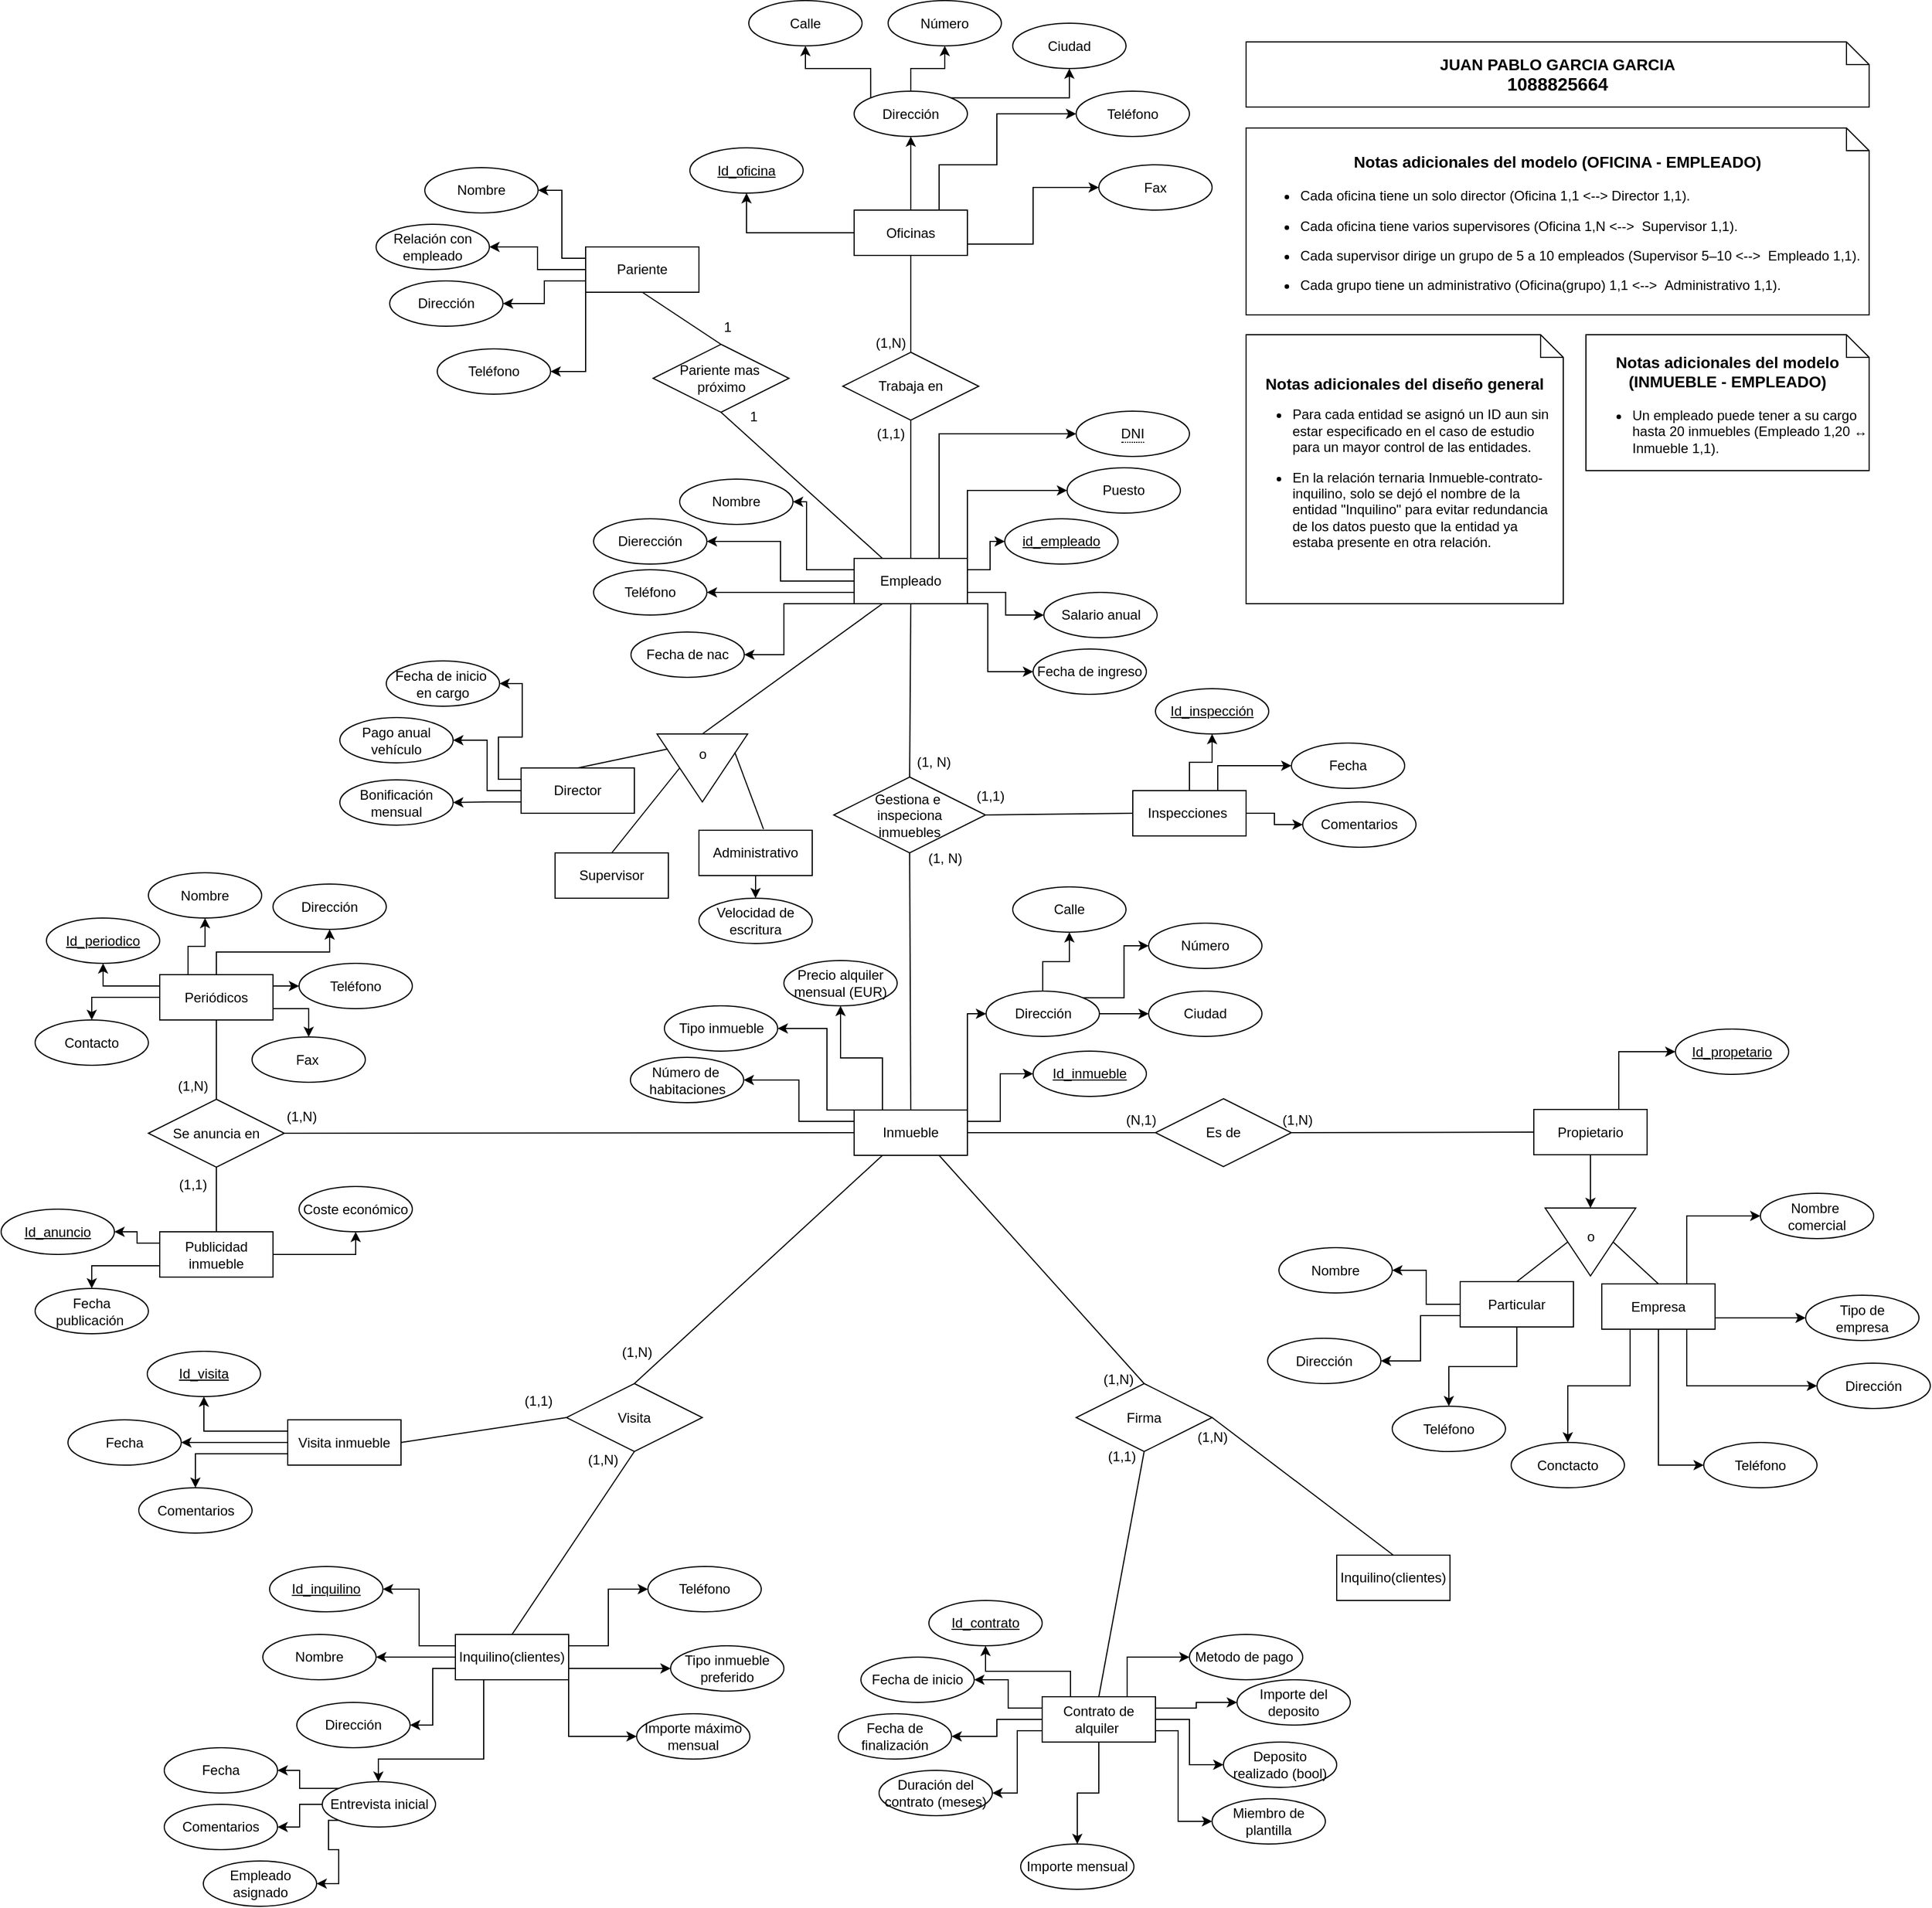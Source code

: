 <mxfile version="28.1.2">
  <diagram name="Página-1" id="LSABtN7aqw4RBNQ7D9AH">
    <mxGraphModel dx="2958" dy="1414" grid="1" gridSize="10" guides="1" tooltips="1" connect="1" arrows="1" fold="1" page="1" pageScale="1" pageWidth="827" pageHeight="1169" math="0" shadow="0">
      <root>
        <mxCell id="0" />
        <mxCell id="1" parent="0" />
        <mxCell id="DQf74Dk8F8_CzUo_mt_E-292" style="edgeStyle=orthogonalEdgeStyle;rounded=0;orthogonalLoop=1;jettySize=auto;html=1;exitX=0;exitY=0.5;exitDx=0;exitDy=0;entryX=0.5;entryY=1;entryDx=0;entryDy=0;" parent="1" source="DQf74Dk8F8_CzUo_mt_E-296" target="DQf74Dk8F8_CzUo_mt_E-297" edge="1">
          <mxGeometry relative="1" as="geometry" />
        </mxCell>
        <mxCell id="DQf74Dk8F8_CzUo_mt_E-294" style="edgeStyle=orthogonalEdgeStyle;rounded=0;orthogonalLoop=1;jettySize=auto;html=1;exitX=1;exitY=0.75;exitDx=0;exitDy=0;entryX=0;entryY=0.5;entryDx=0;entryDy=0;" parent="1" source="DQf74Dk8F8_CzUo_mt_E-296" target="DQf74Dk8F8_CzUo_mt_E-303" edge="1">
          <mxGeometry relative="1" as="geometry" />
        </mxCell>
        <mxCell id="DQf74Dk8F8_CzUo_mt_E-295" style="edgeStyle=orthogonalEdgeStyle;rounded=0;orthogonalLoop=1;jettySize=auto;html=1;exitX=0.5;exitY=0;exitDx=0;exitDy=0;entryX=0.5;entryY=1;entryDx=0;entryDy=0;" parent="1" source="DQf74Dk8F8_CzUo_mt_E-296" target="DQf74Dk8F8_CzUo_mt_E-301" edge="1">
          <mxGeometry relative="1" as="geometry" />
        </mxCell>
        <mxCell id="DQf74Dk8F8_CzUo_mt_E-361" style="edgeStyle=orthogonalEdgeStyle;rounded=0;orthogonalLoop=1;jettySize=auto;html=1;exitX=0.75;exitY=0;exitDx=0;exitDy=0;entryX=0;entryY=0.5;entryDx=0;entryDy=0;" parent="1" source="DQf74Dk8F8_CzUo_mt_E-296" target="DQf74Dk8F8_CzUo_mt_E-302" edge="1">
          <mxGeometry relative="1" as="geometry">
            <Array as="points">
              <mxPoint x="-891" y="-127.5" />
              <mxPoint x="-840" y="-127.5" />
              <mxPoint x="-840" y="-172.5" />
            </Array>
          </mxGeometry>
        </mxCell>
        <mxCell id="DQf74Dk8F8_CzUo_mt_E-296" value="Oficinas" style="whiteSpace=wrap;html=1;align=center;" parent="1" vertex="1">
          <mxGeometry x="-966" y="-87.5" width="100" height="40" as="geometry" />
        </mxCell>
        <mxCell id="DQf74Dk8F8_CzUo_mt_E-297" value="Id_oficina" style="ellipse;whiteSpace=wrap;html=1;align=center;fontStyle=4;" parent="1" vertex="1">
          <mxGeometry x="-1111" y="-142.5" width="100" height="40" as="geometry" />
        </mxCell>
        <mxCell id="DQf74Dk8F8_CzUo_mt_E-298" style="edgeStyle=orthogonalEdgeStyle;rounded=0;orthogonalLoop=1;jettySize=auto;html=1;exitX=0;exitY=0;exitDx=0;exitDy=0;entryX=0.5;entryY=1;entryDx=0;entryDy=0;" parent="1" source="DQf74Dk8F8_CzUo_mt_E-301" target="DQf74Dk8F8_CzUo_mt_E-334" edge="1">
          <mxGeometry relative="1" as="geometry" />
        </mxCell>
        <mxCell id="DQf74Dk8F8_CzUo_mt_E-299" style="edgeStyle=orthogonalEdgeStyle;rounded=0;orthogonalLoop=1;jettySize=auto;html=1;exitX=0.5;exitY=0;exitDx=0;exitDy=0;entryX=0.5;entryY=1;entryDx=0;entryDy=0;" parent="1" source="DQf74Dk8F8_CzUo_mt_E-301" target="DQf74Dk8F8_CzUo_mt_E-336" edge="1">
          <mxGeometry relative="1" as="geometry" />
        </mxCell>
        <mxCell id="DQf74Dk8F8_CzUo_mt_E-300" style="edgeStyle=orthogonalEdgeStyle;rounded=0;orthogonalLoop=1;jettySize=auto;html=1;exitX=1;exitY=0;exitDx=0;exitDy=0;entryX=0.5;entryY=1;entryDx=0;entryDy=0;" parent="1" source="DQf74Dk8F8_CzUo_mt_E-301" target="DQf74Dk8F8_CzUo_mt_E-335" edge="1">
          <mxGeometry relative="1" as="geometry" />
        </mxCell>
        <mxCell id="DQf74Dk8F8_CzUo_mt_E-301" value="Dirección" style="ellipse;whiteSpace=wrap;html=1;align=center;" parent="1" vertex="1">
          <mxGeometry x="-966" y="-192.5" width="100" height="40" as="geometry" />
        </mxCell>
        <mxCell id="DQf74Dk8F8_CzUo_mt_E-302" value="Teléfono" style="ellipse;whiteSpace=wrap;html=1;align=center;" parent="1" vertex="1">
          <mxGeometry x="-770" y="-192.5" width="100" height="40" as="geometry" />
        </mxCell>
        <mxCell id="DQf74Dk8F8_CzUo_mt_E-303" value="Fax" style="ellipse;whiteSpace=wrap;html=1;align=center;" parent="1" vertex="1">
          <mxGeometry x="-750" y="-127.5" width="100" height="40" as="geometry" />
        </mxCell>
        <mxCell id="DQf74Dk8F8_CzUo_mt_E-305" style="edgeStyle=orthogonalEdgeStyle;rounded=0;orthogonalLoop=1;jettySize=auto;html=1;exitX=1;exitY=0.25;exitDx=0;exitDy=0;entryX=0;entryY=0.5;entryDx=0;entryDy=0;" parent="1" source="DQf74Dk8F8_CzUo_mt_E-313" target="DQf74Dk8F8_CzUo_mt_E-315" edge="1">
          <mxGeometry relative="1" as="geometry">
            <Array as="points">
              <mxPoint x="-866" y="160" />
            </Array>
          </mxGeometry>
        </mxCell>
        <mxCell id="DQf74Dk8F8_CzUo_mt_E-306" style="edgeStyle=orthogonalEdgeStyle;rounded=0;orthogonalLoop=1;jettySize=auto;html=1;exitX=0;exitY=0.25;exitDx=0;exitDy=0;entryX=1;entryY=0.5;entryDx=0;entryDy=0;" parent="1" source="DQf74Dk8F8_CzUo_mt_E-313" target="DQf74Dk8F8_CzUo_mt_E-320" edge="1">
          <mxGeometry relative="1" as="geometry">
            <Array as="points">
              <mxPoint x="-1008" y="230" />
              <mxPoint x="-1008" y="170" />
            </Array>
          </mxGeometry>
        </mxCell>
        <mxCell id="DQf74Dk8F8_CzUo_mt_E-307" style="edgeStyle=orthogonalEdgeStyle;rounded=0;orthogonalLoop=1;jettySize=auto;html=1;exitX=0;exitY=0.5;exitDx=0;exitDy=0;entryX=1;entryY=0.5;entryDx=0;entryDy=0;" parent="1" source="DQf74Dk8F8_CzUo_mt_E-313" target="DQf74Dk8F8_CzUo_mt_E-321" edge="1">
          <mxGeometry relative="1" as="geometry" />
        </mxCell>
        <mxCell id="DQf74Dk8F8_CzUo_mt_E-308" style="edgeStyle=orthogonalEdgeStyle;rounded=0;orthogonalLoop=1;jettySize=auto;html=1;exitX=0;exitY=0.75;exitDx=0;exitDy=0;entryX=1;entryY=0.5;entryDx=0;entryDy=0;" parent="1" source="DQf74Dk8F8_CzUo_mt_E-313" target="DQf74Dk8F8_CzUo_mt_E-318" edge="1">
          <mxGeometry relative="1" as="geometry" />
        </mxCell>
        <mxCell id="DQf74Dk8F8_CzUo_mt_E-309" style="edgeStyle=orthogonalEdgeStyle;rounded=0;orthogonalLoop=1;jettySize=auto;html=1;exitX=1;exitY=0.75;exitDx=0;exitDy=0;entryX=0;entryY=0.5;entryDx=0;entryDy=0;" parent="1" source="DQf74Dk8F8_CzUo_mt_E-313" target="DQf74Dk8F8_CzUo_mt_E-316" edge="1">
          <mxGeometry relative="1" as="geometry" />
        </mxCell>
        <mxCell id="DQf74Dk8F8_CzUo_mt_E-310" style="edgeStyle=orthogonalEdgeStyle;rounded=0;orthogonalLoop=1;jettySize=auto;html=1;exitX=1;exitY=1;exitDx=0;exitDy=0;entryX=0;entryY=0.5;entryDx=0;entryDy=0;" parent="1" source="DQf74Dk8F8_CzUo_mt_E-313" target="DQf74Dk8F8_CzUo_mt_E-317" edge="1">
          <mxGeometry relative="1" as="geometry">
            <Array as="points">
              <mxPoint x="-848" y="260" />
              <mxPoint x="-848" y="320" />
            </Array>
          </mxGeometry>
        </mxCell>
        <mxCell id="DQf74Dk8F8_CzUo_mt_E-311" style="edgeStyle=orthogonalEdgeStyle;rounded=0;orthogonalLoop=1;jettySize=auto;html=1;exitX=0;exitY=1;exitDx=0;exitDy=0;entryX=1;entryY=0.5;entryDx=0;entryDy=0;" parent="1" source="DQf74Dk8F8_CzUo_mt_E-313" target="DQf74Dk8F8_CzUo_mt_E-319" edge="1">
          <mxGeometry relative="1" as="geometry">
            <Array as="points">
              <mxPoint x="-1028" y="260" />
              <mxPoint x="-1028" y="305" />
            </Array>
          </mxGeometry>
        </mxCell>
        <mxCell id="DQf74Dk8F8_CzUo_mt_E-312" style="edgeStyle=orthogonalEdgeStyle;rounded=0;orthogonalLoop=1;jettySize=auto;html=1;exitX=1;exitY=0.25;exitDx=0;exitDy=0;entryX=0;entryY=0.5;entryDx=0;entryDy=0;" parent="1" source="DQf74Dk8F8_CzUo_mt_E-313" target="DQf74Dk8F8_CzUo_mt_E-314" edge="1">
          <mxGeometry relative="1" as="geometry" />
        </mxCell>
        <mxCell id="DQf74Dk8F8_CzUo_mt_E-364" style="edgeStyle=orthogonalEdgeStyle;rounded=0;orthogonalLoop=1;jettySize=auto;html=1;exitX=0.75;exitY=0;exitDx=0;exitDy=0;entryX=0;entryY=0.5;entryDx=0;entryDy=0;" parent="1" source="DQf74Dk8F8_CzUo_mt_E-313" target="DQf74Dk8F8_CzUo_mt_E-362" edge="1">
          <mxGeometry relative="1" as="geometry" />
        </mxCell>
        <mxCell id="DQf74Dk8F8_CzUo_mt_E-313" value="Empleado" style="whiteSpace=wrap;html=1;align=center;" parent="1" vertex="1">
          <mxGeometry x="-966" y="220" width="100" height="40" as="geometry" />
        </mxCell>
        <mxCell id="DQf74Dk8F8_CzUo_mt_E-314" value="id_empleado" style="ellipse;whiteSpace=wrap;html=1;align=center;fontStyle=4;" parent="1" vertex="1">
          <mxGeometry x="-833" y="185" width="100" height="40" as="geometry" />
        </mxCell>
        <mxCell id="DQf74Dk8F8_CzUo_mt_E-315" value="Puesto" style="ellipse;whiteSpace=wrap;html=1;align=center;" parent="1" vertex="1">
          <mxGeometry x="-778" y="140" width="100" height="40" as="geometry" />
        </mxCell>
        <mxCell id="DQf74Dk8F8_CzUo_mt_E-316" value="Salario anual" style="ellipse;whiteSpace=wrap;html=1;align=center;" parent="1" vertex="1">
          <mxGeometry x="-798.5" y="250" width="100" height="40" as="geometry" />
        </mxCell>
        <mxCell id="DQf74Dk8F8_CzUo_mt_E-317" value="Fecha de ingreso" style="ellipse;whiteSpace=wrap;html=1;align=center;" parent="1" vertex="1">
          <mxGeometry x="-808" y="300" width="100" height="40" as="geometry" />
        </mxCell>
        <mxCell id="DQf74Dk8F8_CzUo_mt_E-318" value="Teléfono" style="ellipse;whiteSpace=wrap;html=1;align=center;" parent="1" vertex="1">
          <mxGeometry x="-1196" y="230" width="100" height="40" as="geometry" />
        </mxCell>
        <mxCell id="DQf74Dk8F8_CzUo_mt_E-319" value="Fecha de nac" style="ellipse;whiteSpace=wrap;html=1;align=center;" parent="1" vertex="1">
          <mxGeometry x="-1163" y="285" width="100" height="40" as="geometry" />
        </mxCell>
        <mxCell id="DQf74Dk8F8_CzUo_mt_E-320" value="Nombre" style="ellipse;whiteSpace=wrap;html=1;align=center;" parent="1" vertex="1">
          <mxGeometry x="-1120" y="150" width="100" height="40" as="geometry" />
        </mxCell>
        <mxCell id="DQf74Dk8F8_CzUo_mt_E-321" value="Dierección" style="ellipse;whiteSpace=wrap;html=1;align=center;" parent="1" vertex="1">
          <mxGeometry x="-1196" y="185" width="100" height="40" as="geometry" />
        </mxCell>
        <mxCell id="DQf74Dk8F8_CzUo_mt_E-322" style="edgeStyle=orthogonalEdgeStyle;rounded=0;orthogonalLoop=1;jettySize=auto;html=1;exitX=0;exitY=0.25;exitDx=0;exitDy=0;entryX=1;entryY=0.5;entryDx=0;entryDy=0;" parent="1" source="DQf74Dk8F8_CzUo_mt_E-326" target="DQf74Dk8F8_CzUo_mt_E-329" edge="1">
          <mxGeometry relative="1" as="geometry" />
        </mxCell>
        <mxCell id="DQf74Dk8F8_CzUo_mt_E-323" style="edgeStyle=orthogonalEdgeStyle;rounded=0;orthogonalLoop=1;jettySize=auto;html=1;exitX=0;exitY=0.5;exitDx=0;exitDy=0;entryX=1;entryY=0.5;entryDx=0;entryDy=0;" parent="1" source="DQf74Dk8F8_CzUo_mt_E-326" target="DQf74Dk8F8_CzUo_mt_E-330" edge="1">
          <mxGeometry relative="1" as="geometry" />
        </mxCell>
        <mxCell id="DQf74Dk8F8_CzUo_mt_E-324" style="edgeStyle=orthogonalEdgeStyle;rounded=0;orthogonalLoop=1;jettySize=auto;html=1;exitX=0;exitY=0.75;exitDx=0;exitDy=0;entryX=1;entryY=0.5;entryDx=0;entryDy=0;" parent="1" source="DQf74Dk8F8_CzUo_mt_E-326" target="DQf74Dk8F8_CzUo_mt_E-327" edge="1">
          <mxGeometry relative="1" as="geometry" />
        </mxCell>
        <mxCell id="DQf74Dk8F8_CzUo_mt_E-325" style="edgeStyle=orthogonalEdgeStyle;rounded=0;orthogonalLoop=1;jettySize=auto;html=1;exitX=0;exitY=1;exitDx=0;exitDy=0;entryX=1;entryY=0.5;entryDx=0;entryDy=0;" parent="1" source="DQf74Dk8F8_CzUo_mt_E-326" target="DQf74Dk8F8_CzUo_mt_E-328" edge="1">
          <mxGeometry relative="1" as="geometry" />
        </mxCell>
        <mxCell id="DQf74Dk8F8_CzUo_mt_E-326" value="Pariente" style="whiteSpace=wrap;html=1;align=center;" parent="1" vertex="1">
          <mxGeometry x="-1203" y="-55" width="100" height="40" as="geometry" />
        </mxCell>
        <mxCell id="DQf74Dk8F8_CzUo_mt_E-327" value="Dirección" style="ellipse;whiteSpace=wrap;html=1;align=center;" parent="1" vertex="1">
          <mxGeometry x="-1376" y="-25" width="100" height="40" as="geometry" />
        </mxCell>
        <mxCell id="DQf74Dk8F8_CzUo_mt_E-328" value="Teléfono" style="ellipse;whiteSpace=wrap;html=1;align=center;" parent="1" vertex="1">
          <mxGeometry x="-1334" y="35" width="100" height="40" as="geometry" />
        </mxCell>
        <mxCell id="DQf74Dk8F8_CzUo_mt_E-329" value="Nombre" style="ellipse;whiteSpace=wrap;html=1;align=center;" parent="1" vertex="1">
          <mxGeometry x="-1345" y="-125" width="100" height="40" as="geometry" />
        </mxCell>
        <mxCell id="DQf74Dk8F8_CzUo_mt_E-330" value="Relación con&lt;div&gt;empleado&lt;/div&gt;" style="ellipse;whiteSpace=wrap;html=1;align=center;" parent="1" vertex="1">
          <mxGeometry x="-1388" y="-75" width="100" height="40" as="geometry" />
        </mxCell>
        <mxCell id="DQf74Dk8F8_CzUo_mt_E-331" value="Pariente mas&amp;nbsp;&lt;div&gt;próximo&lt;/div&gt;" style="shape=rhombus;perimeter=rhombusPerimeter;whiteSpace=wrap;html=1;align=center;" parent="1" vertex="1">
          <mxGeometry x="-1143.5" y="31" width="120" height="60" as="geometry" />
        </mxCell>
        <mxCell id="DQf74Dk8F8_CzUo_mt_E-332" value="" style="endArrow=none;html=1;rounded=0;entryX=0.5;entryY=1;entryDx=0;entryDy=0;exitX=0.25;exitY=0;exitDx=0;exitDy=0;" parent="1" source="DQf74Dk8F8_CzUo_mt_E-313" target="DQf74Dk8F8_CzUo_mt_E-331" edge="1">
          <mxGeometry relative="1" as="geometry">
            <mxPoint x="-1098" y="110" as="sourcePoint" />
            <mxPoint x="-938" y="110" as="targetPoint" />
          </mxGeometry>
        </mxCell>
        <mxCell id="DQf74Dk8F8_CzUo_mt_E-333" value="" style="endArrow=none;html=1;rounded=0;entryX=0.5;entryY=1;entryDx=0;entryDy=0;exitX=0.5;exitY=0;exitDx=0;exitDy=0;" parent="1" source="DQf74Dk8F8_CzUo_mt_E-331" target="DQf74Dk8F8_CzUo_mt_E-326" edge="1">
          <mxGeometry relative="1" as="geometry">
            <mxPoint x="-1098" y="110" as="sourcePoint" />
            <mxPoint x="-938" y="110" as="targetPoint" />
          </mxGeometry>
        </mxCell>
        <mxCell id="DQf74Dk8F8_CzUo_mt_E-334" value="Calle" style="ellipse;whiteSpace=wrap;html=1;align=center;" parent="1" vertex="1">
          <mxGeometry x="-1059" y="-272.5" width="100" height="40" as="geometry" />
        </mxCell>
        <mxCell id="DQf74Dk8F8_CzUo_mt_E-335" value="Ciudad" style="ellipse;whiteSpace=wrap;html=1;align=center;" parent="1" vertex="1">
          <mxGeometry x="-826" y="-252.5" width="100" height="40" as="geometry" />
        </mxCell>
        <mxCell id="DQf74Dk8F8_CzUo_mt_E-336" value="Número" style="ellipse;whiteSpace=wrap;html=1;align=center;" parent="1" vertex="1">
          <mxGeometry x="-936" y="-272.5" width="100" height="40" as="geometry" />
        </mxCell>
        <mxCell id="DQf74Dk8F8_CzUo_mt_E-337" value="1" style="text;html=1;align=center;verticalAlign=middle;resizable=0;points=[];autosize=1;strokeColor=none;fillColor=none;" parent="1" vertex="1">
          <mxGeometry x="-1070" y="80" width="30" height="30" as="geometry" />
        </mxCell>
        <mxCell id="DQf74Dk8F8_CzUo_mt_E-338" value="1" style="text;html=1;align=center;verticalAlign=middle;resizable=0;points=[];autosize=1;strokeColor=none;fillColor=none;" parent="1" vertex="1">
          <mxGeometry x="-1093.5" y="1" width="30" height="30" as="geometry" />
        </mxCell>
        <mxCell id="DQf74Dk8F8_CzUo_mt_E-341" value="Trabaja en" style="shape=rhombus;perimeter=rhombusPerimeter;whiteSpace=wrap;html=1;align=center;" parent="1" vertex="1">
          <mxGeometry x="-976" y="38" width="120" height="60" as="geometry" />
        </mxCell>
        <mxCell id="DQf74Dk8F8_CzUo_mt_E-342" value="" style="endArrow=none;html=1;rounded=0;exitX=0.5;exitY=0;exitDx=0;exitDy=0;entryX=0.5;entryY=1;entryDx=0;entryDy=0;" parent="1" source="DQf74Dk8F8_CzUo_mt_E-313" target="DQf74Dk8F8_CzUo_mt_E-341" edge="1">
          <mxGeometry relative="1" as="geometry">
            <mxPoint x="-858" y="100" as="sourcePoint" />
            <mxPoint x="-698" y="100" as="targetPoint" />
          </mxGeometry>
        </mxCell>
        <mxCell id="DQf74Dk8F8_CzUo_mt_E-343" value="" style="endArrow=none;html=1;rounded=0;exitX=0.5;exitY=0;exitDx=0;exitDy=0;entryX=0.5;entryY=1;entryDx=0;entryDy=0;" parent="1" source="DQf74Dk8F8_CzUo_mt_E-341" target="DQf74Dk8F8_CzUo_mt_E-296" edge="1">
          <mxGeometry relative="1" as="geometry">
            <mxPoint x="-828" y="-20" as="sourcePoint" />
            <mxPoint x="-668" y="-20" as="targetPoint" />
          </mxGeometry>
        </mxCell>
        <mxCell id="DQf74Dk8F8_CzUo_mt_E-344" value="(1,N)" style="text;html=1;align=center;verticalAlign=middle;resizable=0;points=[];autosize=1;strokeColor=none;fillColor=none;" parent="1" vertex="1">
          <mxGeometry x="-959" y="15" width="50" height="30" as="geometry" />
        </mxCell>
        <mxCell id="DQf74Dk8F8_CzUo_mt_E-345" value="(1,1)" style="text;html=1;align=center;verticalAlign=middle;resizable=0;points=[];autosize=1;strokeColor=none;fillColor=none;" parent="1" vertex="1">
          <mxGeometry x="-959" y="95" width="50" height="30" as="geometry" />
        </mxCell>
        <mxCell id="DQf74Dk8F8_CzUo_mt_E-346" value="" style="endArrow=none;html=1;rounded=0;exitX=0;exitY=0.5;exitDx=0;exitDy=0;entryX=0.25;entryY=1;entryDx=0;entryDy=0;" parent="1" source="DQf74Dk8F8_CzUo_mt_E-348" target="DQf74Dk8F8_CzUo_mt_E-313" edge="1">
          <mxGeometry relative="1" as="geometry">
            <mxPoint x="-928" y="490" as="sourcePoint" />
            <mxPoint x="-768" y="490" as="targetPoint" />
          </mxGeometry>
        </mxCell>
        <mxCell id="DQf74Dk8F8_CzUo_mt_E-347" value="o" style="text;html=1;align=center;verticalAlign=middle;resizable=0;points=[];autosize=1;strokeColor=none;fillColor=none;" parent="1" vertex="1">
          <mxGeometry x="-1115" y="385" width="30" height="30" as="geometry" />
        </mxCell>
        <mxCell id="DQf74Dk8F8_CzUo_mt_E-348" value="" style="triangle;whiteSpace=wrap;html=1;rotation=90;" parent="1" vertex="1">
          <mxGeometry x="-1130" y="365" width="60" height="80" as="geometry" />
        </mxCell>
        <mxCell id="DQf74Dk8F8_CzUo_mt_E-349" value="" style="endArrow=none;html=1;rounded=0;entryX=0.57;entryY=-0.025;entryDx=0;entryDy=0;entryPerimeter=0;exitX=0.271;exitY=0.142;exitDx=0;exitDy=0;exitPerimeter=0;" parent="1" source="DQf74Dk8F8_CzUo_mt_E-348" target="DQf74Dk8F8_CzUo_mt_E-350" edge="1">
          <mxGeometry relative="1" as="geometry">
            <mxPoint x="-1150" y="465" as="sourcePoint" />
            <mxPoint x="-990" y="465" as="targetPoint" />
          </mxGeometry>
        </mxCell>
        <mxCell id="P_NCyOoWWPX6GtT8YndB-3" style="edgeStyle=orthogonalEdgeStyle;rounded=0;orthogonalLoop=1;jettySize=auto;html=1;exitX=0.5;exitY=1;exitDx=0;exitDy=0;entryX=0.5;entryY=0;entryDx=0;entryDy=0;" edge="1" parent="1" source="DQf74Dk8F8_CzUo_mt_E-350" target="P_NCyOoWWPX6GtT8YndB-1">
          <mxGeometry relative="1" as="geometry" />
        </mxCell>
        <mxCell id="DQf74Dk8F8_CzUo_mt_E-350" value="Administrativo" style="whiteSpace=wrap;html=1;align=center;" parent="1" vertex="1">
          <mxGeometry x="-1103" y="460" width="100" height="40" as="geometry" />
        </mxCell>
        <mxCell id="DQf74Dk8F8_CzUo_mt_E-351" value="Supervisor" style="whiteSpace=wrap;html=1;align=center;" parent="1" vertex="1">
          <mxGeometry x="-1230" y="480" width="100" height="40" as="geometry" />
        </mxCell>
        <mxCell id="DQf74Dk8F8_CzUo_mt_E-352" value="" style="endArrow=none;html=1;rounded=0;exitX=0.5;exitY=0;exitDx=0;exitDy=0;entryX=0.5;entryY=1;entryDx=0;entryDy=0;" parent="1" source="DQf74Dk8F8_CzUo_mt_E-351" target="DQf74Dk8F8_CzUo_mt_E-348" edge="1">
          <mxGeometry relative="1" as="geometry">
            <mxPoint x="-1200" y="520" as="sourcePoint" />
            <mxPoint x="-1040" y="520" as="targetPoint" />
          </mxGeometry>
        </mxCell>
        <mxCell id="DQf74Dk8F8_CzUo_mt_E-353" value="" style="endArrow=none;html=1;rounded=0;exitX=0.5;exitY=0;exitDx=0;exitDy=0;entryX=0.221;entryY=0.881;entryDx=0;entryDy=0;entryPerimeter=0;" parent="1" source="DQf74Dk8F8_CzUo_mt_E-354" target="DQf74Dk8F8_CzUo_mt_E-348" edge="1">
          <mxGeometry relative="1" as="geometry">
            <mxPoint x="-1150" y="465" as="sourcePoint" />
            <mxPoint x="-990" y="465" as="targetPoint" />
          </mxGeometry>
        </mxCell>
        <mxCell id="DQf74Dk8F8_CzUo_mt_E-354" value="Director" style="whiteSpace=wrap;html=1;align=center;" parent="1" vertex="1">
          <mxGeometry x="-1260" y="405" width="100" height="40" as="geometry" />
        </mxCell>
        <mxCell id="DQf74Dk8F8_CzUo_mt_E-355" style="edgeStyle=orthogonalEdgeStyle;rounded=0;orthogonalLoop=1;jettySize=auto;html=1;exitX=0;exitY=0.25;exitDx=0;exitDy=0;entryX=1;entryY=0.5;entryDx=0;entryDy=0;" parent="1" source="DQf74Dk8F8_CzUo_mt_E-354" target="DQf74Dk8F8_CzUo_mt_E-356" edge="1">
          <mxGeometry relative="1" as="geometry" />
        </mxCell>
        <mxCell id="DQf74Dk8F8_CzUo_mt_E-356" value="Fecha de inicio&amp;nbsp;&lt;div&gt;en cargo&lt;/div&gt;" style="ellipse;whiteSpace=wrap;html=1;align=center;" parent="1" vertex="1">
          <mxGeometry x="-1379" y="310.5" width="100" height="40" as="geometry" />
        </mxCell>
        <mxCell id="DQf74Dk8F8_CzUo_mt_E-357" style="edgeStyle=orthogonalEdgeStyle;rounded=0;orthogonalLoop=1;jettySize=auto;html=1;exitX=0;exitY=0.5;exitDx=0;exitDy=0;entryX=1;entryY=0.5;entryDx=0;entryDy=0;" parent="1" source="DQf74Dk8F8_CzUo_mt_E-354" target="DQf74Dk8F8_CzUo_mt_E-358" edge="1">
          <mxGeometry relative="1" as="geometry" />
        </mxCell>
        <mxCell id="DQf74Dk8F8_CzUo_mt_E-358" value="Pago anual&lt;div&gt;vehículo&lt;/div&gt;" style="ellipse;whiteSpace=wrap;html=1;align=center;" parent="1" vertex="1">
          <mxGeometry x="-1420" y="360.5" width="100" height="40" as="geometry" />
        </mxCell>
        <mxCell id="DQf74Dk8F8_CzUo_mt_E-359" style="edgeStyle=orthogonalEdgeStyle;rounded=0;orthogonalLoop=1;jettySize=auto;html=1;exitX=0;exitY=0.75;exitDx=0;exitDy=0;entryX=1;entryY=0.5;entryDx=0;entryDy=0;" parent="1" source="DQf74Dk8F8_CzUo_mt_E-354" target="DQf74Dk8F8_CzUo_mt_E-360" edge="1">
          <mxGeometry relative="1" as="geometry" />
        </mxCell>
        <mxCell id="DQf74Dk8F8_CzUo_mt_E-360" value="Bonificación&lt;div&gt;mensual&lt;/div&gt;" style="ellipse;whiteSpace=wrap;html=1;align=center;" parent="1" vertex="1">
          <mxGeometry x="-1420" y="415.5" width="100" height="40" as="geometry" />
        </mxCell>
        <mxCell id="DQf74Dk8F8_CzUo_mt_E-362" value="&lt;span style=&quot;border-bottom-width: 1px; border-bottom-style: dotted; border-bottom-color: currentcolor;&quot;&gt;DNI&lt;/span&gt;" style="ellipse;whiteSpace=wrap;html=1;align=center;" parent="1" vertex="1">
          <mxGeometry x="-770" y="90" width="100" height="40" as="geometry" />
        </mxCell>
        <mxCell id="DQf74Dk8F8_CzUo_mt_E-365" value="o" style="text;html=1;align=center;verticalAlign=middle;resizable=0;points=[];autosize=1;strokeColor=none;fillColor=none;" parent="1" vertex="1">
          <mxGeometry x="-1115" y="378" width="30" height="30" as="geometry" />
        </mxCell>
        <mxCell id="DQf74Dk8F8_CzUo_mt_E-366" value="Gestiona e&amp;nbsp;&lt;div&gt;inspeciona&lt;br&gt;&lt;div&gt;inmuebles&lt;/div&gt;&lt;/div&gt;" style="shape=rhombus;perimeter=rhombusPerimeter;whiteSpace=wrap;html=1;align=center;" parent="1" vertex="1">
          <mxGeometry x="-984" y="413" width="134" height="67" as="geometry" />
        </mxCell>
        <mxCell id="DQf74Dk8F8_CzUo_mt_E-367" value="" style="endArrow=none;html=1;rounded=0;exitX=0.5;exitY=1;exitDx=0;exitDy=0;entryX=0.5;entryY=0;entryDx=0;entryDy=0;" parent="1" source="DQf74Dk8F8_CzUo_mt_E-313" target="DQf74Dk8F8_CzUo_mt_E-366" edge="1">
          <mxGeometry relative="1" as="geometry">
            <mxPoint x="-770" y="390" as="sourcePoint" />
            <mxPoint x="-610" y="390" as="targetPoint" />
          </mxGeometry>
        </mxCell>
        <mxCell id="DQf74Dk8F8_CzUo_mt_E-368" value="(1, N)" style="text;html=1;align=center;verticalAlign=middle;resizable=0;points=[];autosize=1;strokeColor=none;fillColor=none;" parent="1" vertex="1">
          <mxGeometry x="-921" y="385" width="50" height="30" as="geometry" />
        </mxCell>
        <mxCell id="DQf74Dk8F8_CzUo_mt_E-369" style="edgeStyle=orthogonalEdgeStyle;rounded=0;orthogonalLoop=1;jettySize=auto;html=1;exitX=0.5;exitY=0;exitDx=0;exitDy=0;entryX=0.5;entryY=1;entryDx=0;entryDy=0;" parent="1" source="DQf74Dk8F8_CzUo_mt_E-372" target="DQf74Dk8F8_CzUo_mt_E-373" edge="1">
          <mxGeometry relative="1" as="geometry" />
        </mxCell>
        <mxCell id="DQf74Dk8F8_CzUo_mt_E-370" style="edgeStyle=orthogonalEdgeStyle;rounded=0;orthogonalLoop=1;jettySize=auto;html=1;exitX=0.75;exitY=0;exitDx=0;exitDy=0;entryX=0;entryY=0.5;entryDx=0;entryDy=0;" parent="1" source="DQf74Dk8F8_CzUo_mt_E-372" target="DQf74Dk8F8_CzUo_mt_E-375" edge="1">
          <mxGeometry relative="1" as="geometry" />
        </mxCell>
        <mxCell id="DQf74Dk8F8_CzUo_mt_E-371" style="edgeStyle=orthogonalEdgeStyle;rounded=0;orthogonalLoop=1;jettySize=auto;html=1;exitX=1;exitY=0.5;exitDx=0;exitDy=0;entryX=0;entryY=0.5;entryDx=0;entryDy=0;" parent="1" source="DQf74Dk8F8_CzUo_mt_E-372" target="DQf74Dk8F8_CzUo_mt_E-374" edge="1">
          <mxGeometry relative="1" as="geometry" />
        </mxCell>
        <mxCell id="DQf74Dk8F8_CzUo_mt_E-372" value="Inspecciones&amp;nbsp;" style="whiteSpace=wrap;html=1;align=center;" parent="1" vertex="1">
          <mxGeometry x="-720" y="425" width="100" height="40" as="geometry" />
        </mxCell>
        <mxCell id="DQf74Dk8F8_CzUo_mt_E-373" value="Id_inspección" style="ellipse;whiteSpace=wrap;html=1;align=center;fontStyle=4;" parent="1" vertex="1">
          <mxGeometry x="-700" y="335" width="100" height="40" as="geometry" />
        </mxCell>
        <mxCell id="DQf74Dk8F8_CzUo_mt_E-374" value="Comentarios" style="ellipse;whiteSpace=wrap;html=1;align=center;" parent="1" vertex="1">
          <mxGeometry x="-570" y="435" width="100" height="40" as="geometry" />
        </mxCell>
        <mxCell id="DQf74Dk8F8_CzUo_mt_E-375" value="Fecha" style="ellipse;whiteSpace=wrap;html=1;align=center;" parent="1" vertex="1">
          <mxGeometry x="-580" y="383" width="100" height="40" as="geometry" />
        </mxCell>
        <mxCell id="DQf74Dk8F8_CzUo_mt_E-376" value="" style="endArrow=none;html=1;rounded=0;exitX=1;exitY=0.5;exitDx=0;exitDy=0;entryX=0;entryY=0.5;entryDx=0;entryDy=0;" parent="1" source="DQf74Dk8F8_CzUo_mt_E-366" target="DQf74Dk8F8_CzUo_mt_E-372" edge="1">
          <mxGeometry relative="1" as="geometry">
            <mxPoint x="-690" y="460" as="sourcePoint" />
            <mxPoint x="-530" y="460" as="targetPoint" />
          </mxGeometry>
        </mxCell>
        <mxCell id="DQf74Dk8F8_CzUo_mt_E-377" value="(1,1)" style="text;html=1;align=center;verticalAlign=middle;resizable=0;points=[];autosize=1;strokeColor=none;fillColor=none;" parent="1" vertex="1">
          <mxGeometry x="-871" y="415" width="50" height="30" as="geometry" />
        </mxCell>
        <mxCell id="DQf74Dk8F8_CzUo_mt_E-380" style="edgeStyle=orthogonalEdgeStyle;rounded=0;orthogonalLoop=1;jettySize=auto;html=1;exitX=0.75;exitY=0;exitDx=0;exitDy=0;entryX=0;entryY=0.5;entryDx=0;entryDy=0;" parent="1" source="DQf74Dk8F8_CzUo_mt_E-382" target="DQf74Dk8F8_CzUo_mt_E-389" edge="1">
          <mxGeometry relative="1" as="geometry">
            <Array as="points">
              <mxPoint x="-866" y="707" />
              <mxPoint x="-866" y="622" />
            </Array>
          </mxGeometry>
        </mxCell>
        <mxCell id="DQf74Dk8F8_CzUo_mt_E-396" style="edgeStyle=orthogonalEdgeStyle;rounded=0;orthogonalLoop=1;jettySize=auto;html=1;exitX=1;exitY=0.25;exitDx=0;exitDy=0;entryX=0;entryY=0.5;entryDx=0;entryDy=0;" parent="1" source="DQf74Dk8F8_CzUo_mt_E-382" target="DQf74Dk8F8_CzUo_mt_E-394" edge="1">
          <mxGeometry relative="1" as="geometry" />
        </mxCell>
        <mxCell id="DQf74Dk8F8_CzUo_mt_E-397" style="edgeStyle=orthogonalEdgeStyle;rounded=0;orthogonalLoop=1;jettySize=auto;html=1;exitX=0.25;exitY=0;exitDx=0;exitDy=0;entryX=0.5;entryY=1;entryDx=0;entryDy=0;" parent="1" source="DQf74Dk8F8_CzUo_mt_E-382" target="DQf74Dk8F8_CzUo_mt_E-384" edge="1">
          <mxGeometry relative="1" as="geometry" />
        </mxCell>
        <mxCell id="DQf74Dk8F8_CzUo_mt_E-399" style="edgeStyle=orthogonalEdgeStyle;rounded=0;orthogonalLoop=1;jettySize=auto;html=1;exitX=0;exitY=0.25;exitDx=0;exitDy=0;entryX=1;entryY=0.5;entryDx=0;entryDy=0;" parent="1" source="DQf74Dk8F8_CzUo_mt_E-382" target="DQf74Dk8F8_CzUo_mt_E-385" edge="1">
          <mxGeometry relative="1" as="geometry" />
        </mxCell>
        <mxCell id="P_NCyOoWWPX6GtT8YndB-2" style="edgeStyle=orthogonalEdgeStyle;rounded=0;orthogonalLoop=1;jettySize=auto;html=1;exitX=0;exitY=0;exitDx=0;exitDy=0;entryX=1;entryY=0.5;entryDx=0;entryDy=0;" edge="1" parent="1" source="DQf74Dk8F8_CzUo_mt_E-382" target="DQf74Dk8F8_CzUo_mt_E-383">
          <mxGeometry relative="1" as="geometry">
            <Array as="points">
              <mxPoint x="-990" y="707" />
              <mxPoint x="-990" y="635" />
            </Array>
          </mxGeometry>
        </mxCell>
        <mxCell id="DQf74Dk8F8_CzUo_mt_E-382" value="Inmueble" style="whiteSpace=wrap;html=1;align=center;" parent="1" vertex="1">
          <mxGeometry x="-966" y="707" width="100" height="40" as="geometry" />
        </mxCell>
        <mxCell id="DQf74Dk8F8_CzUo_mt_E-383" value="Tipo inmueble" style="ellipse;whiteSpace=wrap;html=1;align=center;" parent="1" vertex="1">
          <mxGeometry x="-1133.5" y="615" width="100" height="40" as="geometry" />
        </mxCell>
        <mxCell id="DQf74Dk8F8_CzUo_mt_E-384" value="Precio alquiler&lt;div&gt;mensual (EUR)&lt;/div&gt;" style="ellipse;whiteSpace=wrap;html=1;align=center;" parent="1" vertex="1">
          <mxGeometry x="-1028" y="575" width="100" height="40" as="geometry" />
        </mxCell>
        <mxCell id="DQf74Dk8F8_CzUo_mt_E-385" value="Número de&amp;nbsp;&lt;div&gt;habitaciones&lt;/div&gt;" style="ellipse;whiteSpace=wrap;html=1;align=center;" parent="1" vertex="1">
          <mxGeometry x="-1163.5" y="660.5" width="100" height="40" as="geometry" />
        </mxCell>
        <mxCell id="DQf74Dk8F8_CzUo_mt_E-386" style="edgeStyle=orthogonalEdgeStyle;rounded=0;orthogonalLoop=1;jettySize=auto;html=1;exitX=1;exitY=0.5;exitDx=0;exitDy=0;entryX=0;entryY=0.5;entryDx=0;entryDy=0;" parent="1" source="DQf74Dk8F8_CzUo_mt_E-389" target="DQf74Dk8F8_CzUo_mt_E-391" edge="1">
          <mxGeometry relative="1" as="geometry" />
        </mxCell>
        <mxCell id="DQf74Dk8F8_CzUo_mt_E-387" style="edgeStyle=orthogonalEdgeStyle;rounded=0;orthogonalLoop=1;jettySize=auto;html=1;exitX=1;exitY=0;exitDx=0;exitDy=0;entryX=0;entryY=0.5;entryDx=0;entryDy=0;" parent="1" source="DQf74Dk8F8_CzUo_mt_E-389" target="DQf74Dk8F8_CzUo_mt_E-392" edge="1">
          <mxGeometry relative="1" as="geometry" />
        </mxCell>
        <mxCell id="DQf74Dk8F8_CzUo_mt_E-388" style="edgeStyle=orthogonalEdgeStyle;rounded=0;orthogonalLoop=1;jettySize=auto;html=1;exitX=0.5;exitY=0;exitDx=0;exitDy=0;" parent="1" source="DQf74Dk8F8_CzUo_mt_E-389" target="DQf74Dk8F8_CzUo_mt_E-390" edge="1">
          <mxGeometry relative="1" as="geometry" />
        </mxCell>
        <mxCell id="DQf74Dk8F8_CzUo_mt_E-389" value="Dirección" style="ellipse;whiteSpace=wrap;html=1;align=center;" parent="1" vertex="1">
          <mxGeometry x="-849.5" y="602" width="100" height="40" as="geometry" />
        </mxCell>
        <mxCell id="DQf74Dk8F8_CzUo_mt_E-390" value="Calle" style="ellipse;whiteSpace=wrap;html=1;align=center;" parent="1" vertex="1">
          <mxGeometry x="-826" y="510" width="100" height="40" as="geometry" />
        </mxCell>
        <mxCell id="DQf74Dk8F8_CzUo_mt_E-391" value="Ciudad" style="ellipse;whiteSpace=wrap;html=1;align=center;" parent="1" vertex="1">
          <mxGeometry x="-706" y="602" width="100" height="40" as="geometry" />
        </mxCell>
        <mxCell id="DQf74Dk8F8_CzUo_mt_E-392" value="Número" style="ellipse;whiteSpace=wrap;html=1;align=center;" parent="1" vertex="1">
          <mxGeometry x="-706" y="542" width="100" height="40" as="geometry" />
        </mxCell>
        <mxCell id="DQf74Dk8F8_CzUo_mt_E-394" value="Id_inmueble" style="ellipse;whiteSpace=wrap;html=1;align=center;fontStyle=4;" parent="1" vertex="1">
          <mxGeometry x="-808" y="655" width="100" height="40" as="geometry" />
        </mxCell>
        <mxCell id="DQf74Dk8F8_CzUo_mt_E-400" value="" style="endArrow=none;html=1;rounded=0;exitX=0.5;exitY=1;exitDx=0;exitDy=0;entryX=0.5;entryY=0;entryDx=0;entryDy=0;" parent="1" source="DQf74Dk8F8_CzUo_mt_E-366" target="DQf74Dk8F8_CzUo_mt_E-382" edge="1">
          <mxGeometry relative="1" as="geometry">
            <mxPoint x="-930" y="610" as="sourcePoint" />
            <mxPoint x="-770" y="610" as="targetPoint" />
          </mxGeometry>
        </mxCell>
        <mxCell id="DQf74Dk8F8_CzUo_mt_E-401" value="(1, N)" style="text;html=1;align=center;verticalAlign=middle;resizable=0;points=[];autosize=1;strokeColor=none;fillColor=none;" parent="1" vertex="1">
          <mxGeometry x="-911" y="470" width="50" height="30" as="geometry" />
        </mxCell>
        <mxCell id="DQf74Dk8F8_CzUo_mt_E-403" value="Es de" style="shape=rhombus;perimeter=rhombusPerimeter;whiteSpace=wrap;html=1;align=center;" parent="1" vertex="1">
          <mxGeometry x="-700" y="697" width="120" height="60" as="geometry" />
        </mxCell>
        <mxCell id="DQf74Dk8F8_CzUo_mt_E-404" value="" style="endArrow=none;html=1;rounded=0;exitX=1;exitY=0.5;exitDx=0;exitDy=0;entryX=0;entryY=0.5;entryDx=0;entryDy=0;" parent="1" source="DQf74Dk8F8_CzUo_mt_E-382" target="DQf74Dk8F8_CzUo_mt_E-403" edge="1">
          <mxGeometry relative="1" as="geometry">
            <mxPoint x="-860" y="700" as="sourcePoint" />
            <mxPoint x="-700" y="700" as="targetPoint" />
          </mxGeometry>
        </mxCell>
        <mxCell id="DQf74Dk8F8_CzUo_mt_E-405" value="(N,1)" style="text;html=1;align=center;verticalAlign=middle;resizable=0;points=[];autosize=1;strokeColor=none;fillColor=none;" parent="1" vertex="1">
          <mxGeometry x="-738.5" y="700.5" width="50" height="30" as="geometry" />
        </mxCell>
        <mxCell id="DQf74Dk8F8_CzUo_mt_E-406" style="edgeStyle=orthogonalEdgeStyle;rounded=0;orthogonalLoop=1;jettySize=auto;html=1;exitX=0.5;exitY=1;exitDx=0;exitDy=0;entryX=0;entryY=0.5;entryDx=0;entryDy=0;" parent="1" source="DQf74Dk8F8_CzUo_mt_E-407" target="DQf74Dk8F8_CzUo_mt_E-408" edge="1">
          <mxGeometry relative="1" as="geometry" />
        </mxCell>
        <mxCell id="DQf74Dk8F8_CzUo_mt_E-407" value="Propietario" style="whiteSpace=wrap;html=1;align=center;" parent="1" vertex="1">
          <mxGeometry x="-366" y="706.5" width="100" height="40" as="geometry" />
        </mxCell>
        <mxCell id="DQf74Dk8F8_CzUo_mt_E-408" value="" style="triangle;whiteSpace=wrap;html=1;rotation=90;" parent="1" vertex="1">
          <mxGeometry x="-346" y="783.5" width="60" height="80" as="geometry" />
        </mxCell>
        <mxCell id="DQf74Dk8F8_CzUo_mt_E-409" value="o" style="text;html=1;align=center;verticalAlign=middle;resizable=0;points=[];autosize=1;strokeColor=none;fillColor=none;" parent="1" vertex="1">
          <mxGeometry x="-331" y="803.5" width="30" height="30" as="geometry" />
        </mxCell>
        <mxCell id="DQf74Dk8F8_CzUo_mt_E-410" style="edgeStyle=orthogonalEdgeStyle;rounded=0;orthogonalLoop=1;jettySize=auto;html=1;exitX=0;exitY=0.5;exitDx=0;exitDy=0;entryX=1;entryY=0.5;entryDx=0;entryDy=0;" parent="1" source="DQf74Dk8F8_CzUo_mt_E-413" target="DQf74Dk8F8_CzUo_mt_E-428" edge="1">
          <mxGeometry relative="1" as="geometry" />
        </mxCell>
        <mxCell id="DQf74Dk8F8_CzUo_mt_E-411" style="edgeStyle=orthogonalEdgeStyle;rounded=0;orthogonalLoop=1;jettySize=auto;html=1;exitX=0.5;exitY=1;exitDx=0;exitDy=0;entryX=0.5;entryY=0;entryDx=0;entryDy=0;" parent="1" source="DQf74Dk8F8_CzUo_mt_E-413" target="DQf74Dk8F8_CzUo_mt_E-422" edge="1">
          <mxGeometry relative="1" as="geometry" />
        </mxCell>
        <mxCell id="DQf74Dk8F8_CzUo_mt_E-412" style="edgeStyle=orthogonalEdgeStyle;rounded=0;orthogonalLoop=1;jettySize=auto;html=1;exitX=0;exitY=0.75;exitDx=0;exitDy=0;entryX=1;entryY=0.5;entryDx=0;entryDy=0;" parent="1" source="DQf74Dk8F8_CzUo_mt_E-413" target="DQf74Dk8F8_CzUo_mt_E-429" edge="1">
          <mxGeometry relative="1" as="geometry" />
        </mxCell>
        <mxCell id="DQf74Dk8F8_CzUo_mt_E-413" value="Particular" style="whiteSpace=wrap;html=1;align=center;" parent="1" vertex="1">
          <mxGeometry x="-431" y="858.5" width="100" height="40" as="geometry" />
        </mxCell>
        <mxCell id="DQf74Dk8F8_CzUo_mt_E-414" style="edgeStyle=orthogonalEdgeStyle;rounded=0;orthogonalLoop=1;jettySize=auto;html=1;exitX=0.25;exitY=1;exitDx=0;exitDy=0;entryX=0.5;entryY=0;entryDx=0;entryDy=0;" parent="1" source="DQf74Dk8F8_CzUo_mt_E-419" target="DQf74Dk8F8_CzUo_mt_E-427" edge="1">
          <mxGeometry relative="1" as="geometry" />
        </mxCell>
        <mxCell id="DQf74Dk8F8_CzUo_mt_E-415" style="edgeStyle=orthogonalEdgeStyle;rounded=0;orthogonalLoop=1;jettySize=auto;html=1;exitX=0.75;exitY=1;exitDx=0;exitDy=0;entryX=0;entryY=0.5;entryDx=0;entryDy=0;" parent="1" source="DQf74Dk8F8_CzUo_mt_E-419" target="DQf74Dk8F8_CzUo_mt_E-425" edge="1">
          <mxGeometry relative="1" as="geometry" />
        </mxCell>
        <mxCell id="DQf74Dk8F8_CzUo_mt_E-416" style="edgeStyle=orthogonalEdgeStyle;rounded=0;orthogonalLoop=1;jettySize=auto;html=1;exitX=1;exitY=0.75;exitDx=0;exitDy=0;entryX=0;entryY=0.5;entryDx=0;entryDy=0;" parent="1" source="DQf74Dk8F8_CzUo_mt_E-419" target="DQf74Dk8F8_CzUo_mt_E-424" edge="1">
          <mxGeometry relative="1" as="geometry" />
        </mxCell>
        <mxCell id="DQf74Dk8F8_CzUo_mt_E-417" style="edgeStyle=orthogonalEdgeStyle;rounded=0;orthogonalLoop=1;jettySize=auto;html=1;exitX=0.75;exitY=0;exitDx=0;exitDy=0;entryX=0;entryY=0.5;entryDx=0;entryDy=0;" parent="1" source="DQf74Dk8F8_CzUo_mt_E-419" target="DQf74Dk8F8_CzUo_mt_E-423" edge="1">
          <mxGeometry relative="1" as="geometry" />
        </mxCell>
        <mxCell id="DQf74Dk8F8_CzUo_mt_E-418" style="edgeStyle=orthogonalEdgeStyle;rounded=0;orthogonalLoop=1;jettySize=auto;html=1;exitX=0.5;exitY=1;exitDx=0;exitDy=0;entryX=0;entryY=0.5;entryDx=0;entryDy=0;" parent="1" source="DQf74Dk8F8_CzUo_mt_E-419" target="DQf74Dk8F8_CzUo_mt_E-426" edge="1">
          <mxGeometry relative="1" as="geometry" />
        </mxCell>
        <mxCell id="DQf74Dk8F8_CzUo_mt_E-419" value="Empresa" style="whiteSpace=wrap;html=1;align=center;" parent="1" vertex="1">
          <mxGeometry x="-306" y="860.5" width="100" height="40" as="geometry" />
        </mxCell>
        <mxCell id="DQf74Dk8F8_CzUo_mt_E-420" value="" style="endArrow=none;html=1;rounded=0;exitX=0.5;exitY=0;exitDx=0;exitDy=0;entryX=0.5;entryY=1;entryDx=0;entryDy=0;" parent="1" source="DQf74Dk8F8_CzUo_mt_E-413" target="DQf74Dk8F8_CzUo_mt_E-408" edge="1">
          <mxGeometry relative="1" as="geometry">
            <mxPoint x="-186" y="818.5" as="sourcePoint" />
            <mxPoint x="-26" y="818.5" as="targetPoint" />
          </mxGeometry>
        </mxCell>
        <mxCell id="DQf74Dk8F8_CzUo_mt_E-421" value="" style="endArrow=none;html=1;rounded=0;exitX=0.5;exitY=0;exitDx=0;exitDy=0;entryX=0.5;entryY=0;entryDx=0;entryDy=0;" parent="1" source="DQf74Dk8F8_CzUo_mt_E-408" target="DQf74Dk8F8_CzUo_mt_E-419" edge="1">
          <mxGeometry relative="1" as="geometry">
            <mxPoint x="-186" y="818.5" as="sourcePoint" />
            <mxPoint x="-26" y="818.5" as="targetPoint" />
          </mxGeometry>
        </mxCell>
        <mxCell id="DQf74Dk8F8_CzUo_mt_E-422" value="Teléfono" style="ellipse;whiteSpace=wrap;html=1;align=center;" parent="1" vertex="1">
          <mxGeometry x="-491" y="968.5" width="100" height="40" as="geometry" />
        </mxCell>
        <mxCell id="DQf74Dk8F8_CzUo_mt_E-423" value="Nombre&amp;nbsp;&lt;div&gt;comercial&lt;/div&gt;" style="ellipse;whiteSpace=wrap;html=1;align=center;" parent="1" vertex="1">
          <mxGeometry x="-166" y="780.5" width="100" height="40" as="geometry" />
        </mxCell>
        <mxCell id="DQf74Dk8F8_CzUo_mt_E-424" value="Tipo de&lt;div&gt;empresa&lt;/div&gt;" style="ellipse;whiteSpace=wrap;html=1;align=center;" parent="1" vertex="1">
          <mxGeometry x="-126" y="870.5" width="100" height="40" as="geometry" />
        </mxCell>
        <mxCell id="DQf74Dk8F8_CzUo_mt_E-425" value="Dirección" style="ellipse;whiteSpace=wrap;html=1;align=center;" parent="1" vertex="1">
          <mxGeometry x="-116" y="930.5" width="100" height="40" as="geometry" />
        </mxCell>
        <mxCell id="DQf74Dk8F8_CzUo_mt_E-426" value="Teléfono" style="ellipse;whiteSpace=wrap;html=1;align=center;" parent="1" vertex="1">
          <mxGeometry x="-216" y="1000.5" width="100" height="40" as="geometry" />
        </mxCell>
        <mxCell id="DQf74Dk8F8_CzUo_mt_E-427" value="Conctacto" style="ellipse;whiteSpace=wrap;html=1;align=center;" parent="1" vertex="1">
          <mxGeometry x="-386" y="1000.5" width="100" height="40" as="geometry" />
        </mxCell>
        <mxCell id="DQf74Dk8F8_CzUo_mt_E-428" value="Nombre" style="ellipse;whiteSpace=wrap;html=1;align=center;" parent="1" vertex="1">
          <mxGeometry x="-591" y="828.5" width="100" height="40" as="geometry" />
        </mxCell>
        <mxCell id="DQf74Dk8F8_CzUo_mt_E-429" value="Dirección" style="ellipse;whiteSpace=wrap;html=1;align=center;" parent="1" vertex="1">
          <mxGeometry x="-601" y="908.5" width="100" height="40" as="geometry" />
        </mxCell>
        <mxCell id="DQf74Dk8F8_CzUo_mt_E-430" style="edgeStyle=orthogonalEdgeStyle;rounded=0;orthogonalLoop=1;jettySize=auto;html=1;exitX=0.75;exitY=0;exitDx=0;exitDy=0;entryX=0;entryY=0.5;entryDx=0;entryDy=0;" parent="1" source="DQf74Dk8F8_CzUo_mt_E-407" target="DQf74Dk8F8_CzUo_mt_E-431" edge="1">
          <mxGeometry relative="1" as="geometry" />
        </mxCell>
        <mxCell id="DQf74Dk8F8_CzUo_mt_E-431" value="Id_propetario" style="ellipse;whiteSpace=wrap;html=1;align=center;fontStyle=4;" parent="1" vertex="1">
          <mxGeometry x="-241" y="635.5" width="100" height="40" as="geometry" />
        </mxCell>
        <mxCell id="DQf74Dk8F8_CzUo_mt_E-436" value="" style="endArrow=none;html=1;rounded=0;entryX=0;entryY=0.5;entryDx=0;entryDy=0;exitX=1;exitY=0.5;exitDx=0;exitDy=0;" parent="1" source="DQf74Dk8F8_CzUo_mt_E-403" target="DQf74Dk8F8_CzUo_mt_E-407" edge="1">
          <mxGeometry relative="1" as="geometry">
            <mxPoint x="-510" y="850" as="sourcePoint" />
            <mxPoint x="-350" y="850" as="targetPoint" />
          </mxGeometry>
        </mxCell>
        <mxCell id="DQf74Dk8F8_CzUo_mt_E-437" value="(1,N)" style="text;html=1;align=center;verticalAlign=middle;resizable=0;points=[];autosize=1;strokeColor=none;fillColor=none;" parent="1" vertex="1">
          <mxGeometry x="-600" y="700.5" width="50" height="30" as="geometry" />
        </mxCell>
        <mxCell id="DQf74Dk8F8_CzUo_mt_E-438" style="edgeStyle=orthogonalEdgeStyle;rounded=0;orthogonalLoop=1;jettySize=auto;html=1;exitX=1;exitY=0.5;exitDx=0;exitDy=0;entryX=0.5;entryY=1;entryDx=0;entryDy=0;" parent="1" source="DQf74Dk8F8_CzUo_mt_E-441" target="DQf74Dk8F8_CzUo_mt_E-443" edge="1">
          <mxGeometry relative="1" as="geometry" />
        </mxCell>
        <mxCell id="DQf74Dk8F8_CzUo_mt_E-439" style="edgeStyle=orthogonalEdgeStyle;rounded=0;orthogonalLoop=1;jettySize=auto;html=1;exitX=0;exitY=0.25;exitDx=0;exitDy=0;" parent="1" source="DQf74Dk8F8_CzUo_mt_E-441" target="DQf74Dk8F8_CzUo_mt_E-442" edge="1">
          <mxGeometry relative="1" as="geometry" />
        </mxCell>
        <mxCell id="DQf74Dk8F8_CzUo_mt_E-462" style="edgeStyle=orthogonalEdgeStyle;rounded=0;orthogonalLoop=1;jettySize=auto;html=1;exitX=0;exitY=0.75;exitDx=0;exitDy=0;" parent="1" source="DQf74Dk8F8_CzUo_mt_E-441" target="DQf74Dk8F8_CzUo_mt_E-461" edge="1">
          <mxGeometry relative="1" as="geometry" />
        </mxCell>
        <mxCell id="DQf74Dk8F8_CzUo_mt_E-441" value="Publicidad inmueble" style="whiteSpace=wrap;html=1;align=center;" parent="1" vertex="1">
          <mxGeometry x="-1579" y="814.5" width="100" height="40" as="geometry" />
        </mxCell>
        <mxCell id="DQf74Dk8F8_CzUo_mt_E-442" value="Id_anuncio" style="ellipse;whiteSpace=wrap;html=1;align=center;fontStyle=4;" parent="1" vertex="1">
          <mxGeometry x="-1719" y="794.5" width="100" height="40" as="geometry" />
        </mxCell>
        <mxCell id="DQf74Dk8F8_CzUo_mt_E-443" value="Coste económico" style="ellipse;whiteSpace=wrap;html=1;align=center;" parent="1" vertex="1">
          <mxGeometry x="-1456" y="774.5" width="100" height="40" as="geometry" />
        </mxCell>
        <mxCell id="DQf74Dk8F8_CzUo_mt_E-444" value="Se anuncia en" style="shape=rhombus;perimeter=rhombusPerimeter;whiteSpace=wrap;html=1;align=center;" parent="1" vertex="1">
          <mxGeometry x="-1589" y="697.5" width="120" height="60" as="geometry" />
        </mxCell>
        <mxCell id="DQf74Dk8F8_CzUo_mt_E-445" value="" style="endArrow=none;html=1;rounded=0;exitX=0.5;exitY=0;exitDx=0;exitDy=0;entryX=0.5;entryY=1;entryDx=0;entryDy=0;" parent="1" source="DQf74Dk8F8_CzUo_mt_E-441" target="DQf74Dk8F8_CzUo_mt_E-444" edge="1">
          <mxGeometry relative="1" as="geometry">
            <mxPoint x="-1519" y="797.5" as="sourcePoint" />
            <mxPoint x="-1359" y="797.5" as="targetPoint" />
          </mxGeometry>
        </mxCell>
        <mxCell id="DQf74Dk8F8_CzUo_mt_E-446" style="edgeStyle=orthogonalEdgeStyle;rounded=0;orthogonalLoop=1;jettySize=auto;html=1;exitX=0;exitY=0.5;exitDx=0;exitDy=0;entryX=0.5;entryY=0;entryDx=0;entryDy=0;" parent="1" source="DQf74Dk8F8_CzUo_mt_E-452" target="DQf74Dk8F8_CzUo_mt_E-460" edge="1">
          <mxGeometry relative="1" as="geometry" />
        </mxCell>
        <mxCell id="DQf74Dk8F8_CzUo_mt_E-447" style="edgeStyle=orthogonalEdgeStyle;rounded=0;orthogonalLoop=1;jettySize=auto;html=1;exitX=0;exitY=0.25;exitDx=0;exitDy=0;entryX=0.5;entryY=1;entryDx=0;entryDy=0;" parent="1" source="DQf74Dk8F8_CzUo_mt_E-452" target="DQf74Dk8F8_CzUo_mt_E-456" edge="1">
          <mxGeometry relative="1" as="geometry" />
        </mxCell>
        <mxCell id="DQf74Dk8F8_CzUo_mt_E-448" style="edgeStyle=orthogonalEdgeStyle;rounded=0;orthogonalLoop=1;jettySize=auto;html=1;exitX=0.25;exitY=0;exitDx=0;exitDy=0;entryX=0.5;entryY=1;entryDx=0;entryDy=0;" parent="1" source="DQf74Dk8F8_CzUo_mt_E-452" target="DQf74Dk8F8_CzUo_mt_E-457" edge="1">
          <mxGeometry relative="1" as="geometry" />
        </mxCell>
        <mxCell id="DQf74Dk8F8_CzUo_mt_E-449" style="edgeStyle=orthogonalEdgeStyle;rounded=0;orthogonalLoop=1;jettySize=auto;html=1;exitX=0.5;exitY=0;exitDx=0;exitDy=0;entryX=0.5;entryY=1;entryDx=0;entryDy=0;" parent="1" source="DQf74Dk8F8_CzUo_mt_E-452" target="DQf74Dk8F8_CzUo_mt_E-458" edge="1">
          <mxGeometry relative="1" as="geometry" />
        </mxCell>
        <mxCell id="DQf74Dk8F8_CzUo_mt_E-450" style="edgeStyle=orthogonalEdgeStyle;rounded=0;orthogonalLoop=1;jettySize=auto;html=1;exitX=1;exitY=0.25;exitDx=0;exitDy=0;entryX=0;entryY=0.5;entryDx=0;entryDy=0;" parent="1" source="DQf74Dk8F8_CzUo_mt_E-452" target="DQf74Dk8F8_CzUo_mt_E-459" edge="1">
          <mxGeometry relative="1" as="geometry" />
        </mxCell>
        <mxCell id="DQf74Dk8F8_CzUo_mt_E-464" style="edgeStyle=orthogonalEdgeStyle;rounded=0;orthogonalLoop=1;jettySize=auto;html=1;exitX=1;exitY=0.75;exitDx=0;exitDy=0;" parent="1" source="DQf74Dk8F8_CzUo_mt_E-452" target="DQf74Dk8F8_CzUo_mt_E-463" edge="1">
          <mxGeometry relative="1" as="geometry" />
        </mxCell>
        <mxCell id="DQf74Dk8F8_CzUo_mt_E-452" value="Periódicos" style="whiteSpace=wrap;html=1;align=center;" parent="1" vertex="1">
          <mxGeometry x="-1579" y="587.5" width="100" height="40" as="geometry" />
        </mxCell>
        <mxCell id="DQf74Dk8F8_CzUo_mt_E-453" value="" style="endArrow=none;html=1;rounded=0;exitX=0.5;exitY=0;exitDx=0;exitDy=0;entryX=0.5;entryY=1;entryDx=0;entryDy=0;" parent="1" source="DQf74Dk8F8_CzUo_mt_E-444" target="DQf74Dk8F8_CzUo_mt_E-452" edge="1">
          <mxGeometry relative="1" as="geometry">
            <mxPoint x="-1539" y="707.5" as="sourcePoint" />
            <mxPoint x="-1379" y="707.5" as="targetPoint" />
          </mxGeometry>
        </mxCell>
        <mxCell id="DQf74Dk8F8_CzUo_mt_E-456" value="Id_periodico" style="ellipse;whiteSpace=wrap;html=1;align=center;fontStyle=4;" parent="1" vertex="1">
          <mxGeometry x="-1679" y="537.5" width="100" height="40" as="geometry" />
        </mxCell>
        <mxCell id="DQf74Dk8F8_CzUo_mt_E-457" value="Nombre" style="ellipse;whiteSpace=wrap;html=1;align=center;" parent="1" vertex="1">
          <mxGeometry x="-1589" y="497.5" width="100" height="40" as="geometry" />
        </mxCell>
        <mxCell id="DQf74Dk8F8_CzUo_mt_E-458" value="Dirección" style="ellipse;whiteSpace=wrap;html=1;align=center;" parent="1" vertex="1">
          <mxGeometry x="-1479" y="507.5" width="100" height="40" as="geometry" />
        </mxCell>
        <mxCell id="DQf74Dk8F8_CzUo_mt_E-459" value="Teléfono" style="ellipse;whiteSpace=wrap;html=1;align=center;" parent="1" vertex="1">
          <mxGeometry x="-1456" y="577.5" width="100" height="40" as="geometry" />
        </mxCell>
        <mxCell id="DQf74Dk8F8_CzUo_mt_E-460" value="Contacto" style="ellipse;whiteSpace=wrap;html=1;align=center;" parent="1" vertex="1">
          <mxGeometry x="-1689" y="627.5" width="100" height="40" as="geometry" />
        </mxCell>
        <mxCell id="DQf74Dk8F8_CzUo_mt_E-461" value="Fecha publicación&amp;nbsp;" style="ellipse;whiteSpace=wrap;html=1;align=center;" parent="1" vertex="1">
          <mxGeometry x="-1689" y="864.5" width="100" height="40" as="geometry" />
        </mxCell>
        <mxCell id="DQf74Dk8F8_CzUo_mt_E-463" value="Fax&amp;nbsp;" style="ellipse;whiteSpace=wrap;html=1;align=center;" parent="1" vertex="1">
          <mxGeometry x="-1497.5" y="642.5" width="100" height="40" as="geometry" />
        </mxCell>
        <mxCell id="DQf74Dk8F8_CzUo_mt_E-465" value="" style="endArrow=none;html=1;rounded=0;exitX=1;exitY=0.5;exitDx=0;exitDy=0;entryX=0;entryY=0.5;entryDx=0;entryDy=0;" parent="1" source="DQf74Dk8F8_CzUo_mt_E-444" target="DQf74Dk8F8_CzUo_mt_E-382" edge="1">
          <mxGeometry relative="1" as="geometry">
            <mxPoint x="-1230" y="730" as="sourcePoint" />
            <mxPoint x="-1070" y="730" as="targetPoint" />
          </mxGeometry>
        </mxCell>
        <mxCell id="DQf74Dk8F8_CzUo_mt_E-466" value="(1,N)" style="text;html=1;align=center;verticalAlign=middle;resizable=0;points=[];autosize=1;strokeColor=none;fillColor=none;" parent="1" vertex="1">
          <mxGeometry x="-1575" y="670.5" width="50" height="30" as="geometry" />
        </mxCell>
        <mxCell id="DQf74Dk8F8_CzUo_mt_E-467" value="(1,1)" style="text;html=1;align=center;verticalAlign=middle;resizable=0;points=[];autosize=1;strokeColor=none;fillColor=none;" parent="1" vertex="1">
          <mxGeometry x="-1575" y="758" width="50" height="30" as="geometry" />
        </mxCell>
        <mxCell id="DQf74Dk8F8_CzUo_mt_E-468" value="(1,N)" style="text;html=1;align=center;verticalAlign=middle;resizable=0;points=[];autosize=1;strokeColor=none;fillColor=none;" parent="1" vertex="1">
          <mxGeometry x="-1479" y="697.5" width="50" height="30" as="geometry" />
        </mxCell>
        <mxCell id="DQf74Dk8F8_CzUo_mt_E-469" value="Visita" style="shape=rhombus;perimeter=rhombusPerimeter;whiteSpace=wrap;html=1;align=center;" parent="1" vertex="1">
          <mxGeometry x="-1220" y="948.5" width="120" height="60" as="geometry" />
        </mxCell>
        <mxCell id="DQf74Dk8F8_CzUo_mt_E-470" value="" style="endArrow=none;html=1;rounded=0;exitX=0.5;exitY=0;exitDx=0;exitDy=0;entryX=0.25;entryY=1;entryDx=0;entryDy=0;" parent="1" source="DQf74Dk8F8_CzUo_mt_E-469" target="DQf74Dk8F8_CzUo_mt_E-382" edge="1">
          <mxGeometry relative="1" as="geometry">
            <mxPoint x="-970" y="930" as="sourcePoint" />
            <mxPoint x="-810" y="930" as="targetPoint" />
          </mxGeometry>
        </mxCell>
        <mxCell id="DQf74Dk8F8_CzUo_mt_E-499" style="edgeStyle=orthogonalEdgeStyle;rounded=0;orthogonalLoop=1;jettySize=auto;html=1;exitX=0;exitY=0.25;exitDx=0;exitDy=0;entryX=0.5;entryY=1;entryDx=0;entryDy=0;" parent="1" source="DQf74Dk8F8_CzUo_mt_E-474" target="DQf74Dk8F8_CzUo_mt_E-477" edge="1">
          <mxGeometry relative="1" as="geometry" />
        </mxCell>
        <mxCell id="DQf74Dk8F8_CzUo_mt_E-500" style="edgeStyle=orthogonalEdgeStyle;rounded=0;orthogonalLoop=1;jettySize=auto;html=1;exitX=0;exitY=0.5;exitDx=0;exitDy=0;entryX=1;entryY=0.5;entryDx=0;entryDy=0;" parent="1" source="DQf74Dk8F8_CzUo_mt_E-474" target="DQf74Dk8F8_CzUo_mt_E-475" edge="1">
          <mxGeometry relative="1" as="geometry" />
        </mxCell>
        <mxCell id="DQf74Dk8F8_CzUo_mt_E-501" style="edgeStyle=orthogonalEdgeStyle;rounded=0;orthogonalLoop=1;jettySize=auto;html=1;exitX=0;exitY=0.75;exitDx=0;exitDy=0;entryX=0.5;entryY=0;entryDx=0;entryDy=0;" parent="1" source="DQf74Dk8F8_CzUo_mt_E-474" target="DQf74Dk8F8_CzUo_mt_E-476" edge="1">
          <mxGeometry relative="1" as="geometry" />
        </mxCell>
        <mxCell id="DQf74Dk8F8_CzUo_mt_E-474" value="Visita inmueble" style="whiteSpace=wrap;html=1;align=center;" parent="1" vertex="1">
          <mxGeometry x="-1466" y="980.5" width="100" height="40" as="geometry" />
        </mxCell>
        <mxCell id="DQf74Dk8F8_CzUo_mt_E-475" value="Fecha" style="ellipse;whiteSpace=wrap;html=1;align=center;" parent="1" vertex="1">
          <mxGeometry x="-1660" y="980.5" width="100" height="40" as="geometry" />
        </mxCell>
        <mxCell id="DQf74Dk8F8_CzUo_mt_E-476" value="Comentarios" style="ellipse;whiteSpace=wrap;html=1;align=center;" parent="1" vertex="1">
          <mxGeometry x="-1597.5" y="1040.5" width="100" height="40" as="geometry" />
        </mxCell>
        <mxCell id="DQf74Dk8F8_CzUo_mt_E-477" value="Id_visita" style="ellipse;whiteSpace=wrap;html=1;align=center;fontStyle=4;" parent="1" vertex="1">
          <mxGeometry x="-1590" y="920" width="100" height="40" as="geometry" />
        </mxCell>
        <mxCell id="DQf74Dk8F8_CzUo_mt_E-478" style="edgeStyle=orthogonalEdgeStyle;rounded=0;orthogonalLoop=1;jettySize=auto;html=1;exitX=0;exitY=0.5;exitDx=0;exitDy=0;entryX=1;entryY=0.5;entryDx=0;entryDy=0;" parent="1" source="DQf74Dk8F8_CzUo_mt_E-484" target="DQf74Dk8F8_CzUo_mt_E-488" edge="1">
          <mxGeometry relative="1" as="geometry" />
        </mxCell>
        <mxCell id="DQf74Dk8F8_CzUo_mt_E-479" style="edgeStyle=orthogonalEdgeStyle;rounded=0;orthogonalLoop=1;jettySize=auto;html=1;exitX=0;exitY=0.75;exitDx=0;exitDy=0;entryX=1;entryY=0.5;entryDx=0;entryDy=0;" parent="1" source="DQf74Dk8F8_CzUo_mt_E-484" target="DQf74Dk8F8_CzUo_mt_E-489" edge="1">
          <mxGeometry relative="1" as="geometry" />
        </mxCell>
        <mxCell id="DQf74Dk8F8_CzUo_mt_E-480" style="edgeStyle=orthogonalEdgeStyle;rounded=0;orthogonalLoop=1;jettySize=auto;html=1;exitX=1;exitY=0.75;exitDx=0;exitDy=0;entryX=0;entryY=0.5;entryDx=0;entryDy=0;" parent="1" source="DQf74Dk8F8_CzUo_mt_E-484" target="DQf74Dk8F8_CzUo_mt_E-487" edge="1">
          <mxGeometry relative="1" as="geometry" />
        </mxCell>
        <mxCell id="DQf74Dk8F8_CzUo_mt_E-481" style="edgeStyle=orthogonalEdgeStyle;rounded=0;orthogonalLoop=1;jettySize=auto;html=1;exitX=1;exitY=0.25;exitDx=0;exitDy=0;entryX=0;entryY=0.5;entryDx=0;entryDy=0;" parent="1" source="DQf74Dk8F8_CzUo_mt_E-484" target="DQf74Dk8F8_CzUo_mt_E-486" edge="1">
          <mxGeometry relative="1" as="geometry" />
        </mxCell>
        <mxCell id="DQf74Dk8F8_CzUo_mt_E-482" style="edgeStyle=orthogonalEdgeStyle;rounded=0;orthogonalLoop=1;jettySize=auto;html=1;exitX=1;exitY=1;exitDx=0;exitDy=0;entryX=0;entryY=0.5;entryDx=0;entryDy=0;" parent="1" source="DQf74Dk8F8_CzUo_mt_E-484" target="DQf74Dk8F8_CzUo_mt_E-490" edge="1">
          <mxGeometry relative="1" as="geometry" />
        </mxCell>
        <mxCell id="DQf74Dk8F8_CzUo_mt_E-483" style="edgeStyle=orthogonalEdgeStyle;rounded=0;orthogonalLoop=1;jettySize=auto;html=1;exitX=0;exitY=0.25;exitDx=0;exitDy=0;entryX=1;entryY=0.5;entryDx=0;entryDy=0;" parent="1" source="DQf74Dk8F8_CzUo_mt_E-484" target="DQf74Dk8F8_CzUo_mt_E-485" edge="1">
          <mxGeometry relative="1" as="geometry" />
        </mxCell>
        <mxCell id="DQf74Dk8F8_CzUo_mt_E-484" value="Inquilino(clientes)" style="whiteSpace=wrap;html=1;align=center;" parent="1" vertex="1">
          <mxGeometry x="-1318" y="1170" width="100" height="40" as="geometry" />
        </mxCell>
        <mxCell id="DQf74Dk8F8_CzUo_mt_E-485" value="Id_inquilino" style="ellipse;whiteSpace=wrap;html=1;align=center;fontStyle=4;" parent="1" vertex="1">
          <mxGeometry x="-1482" y="1110" width="100" height="40" as="geometry" />
        </mxCell>
        <mxCell id="DQf74Dk8F8_CzUo_mt_E-486" value="Teléfono" style="ellipse;whiteSpace=wrap;html=1;align=center;" parent="1" vertex="1">
          <mxGeometry x="-1148" y="1110" width="100" height="40" as="geometry" />
        </mxCell>
        <mxCell id="DQf74Dk8F8_CzUo_mt_E-487" value="Tipo inmueble&lt;div&gt;preferido&lt;/div&gt;" style="ellipse;whiteSpace=wrap;html=1;align=center;" parent="1" vertex="1">
          <mxGeometry x="-1128" y="1180" width="100" height="40" as="geometry" />
        </mxCell>
        <mxCell id="DQf74Dk8F8_CzUo_mt_E-488" value="Nombre" style="ellipse;whiteSpace=wrap;html=1;align=center;" parent="1" vertex="1">
          <mxGeometry x="-1488" y="1170" width="100" height="40" as="geometry" />
        </mxCell>
        <mxCell id="DQf74Dk8F8_CzUo_mt_E-489" value="Dirección" style="ellipse;whiteSpace=wrap;html=1;align=center;" parent="1" vertex="1">
          <mxGeometry x="-1458" y="1230" width="100" height="40" as="geometry" />
        </mxCell>
        <mxCell id="DQf74Dk8F8_CzUo_mt_E-490" value="Importe máximo&lt;div&gt;mensual&lt;/div&gt;" style="ellipse;whiteSpace=wrap;html=1;align=center;" parent="1" vertex="1">
          <mxGeometry x="-1158" y="1240" width="100" height="40" as="geometry" />
        </mxCell>
        <mxCell id="DQf74Dk8F8_CzUo_mt_E-491" style="edgeStyle=orthogonalEdgeStyle;rounded=0;orthogonalLoop=1;jettySize=auto;html=1;exitX=0.25;exitY=1;exitDx=0;exitDy=0;" parent="1" source="DQf74Dk8F8_CzUo_mt_E-484" target="DQf74Dk8F8_CzUo_mt_E-492" edge="1">
          <mxGeometry relative="1" as="geometry">
            <Array as="points">
              <mxPoint x="-1293" y="1280" />
              <mxPoint x="-1386" y="1280" />
            </Array>
          </mxGeometry>
        </mxCell>
        <mxCell id="DQf74Dk8F8_CzUo_mt_E-492" value="Entrevista inicial" style="ellipse;whiteSpace=wrap;html=1;align=center;" parent="1" vertex="1">
          <mxGeometry x="-1435.5" y="1300" width="100" height="40" as="geometry" />
        </mxCell>
        <mxCell id="DQf74Dk8F8_CzUo_mt_E-493" style="edgeStyle=orthogonalEdgeStyle;rounded=0;orthogonalLoop=1;jettySize=auto;html=1;exitX=0;exitY=0;exitDx=0;exitDy=0;entryX=1;entryY=0.5;entryDx=0;entryDy=0;" parent="1" source="DQf74Dk8F8_CzUo_mt_E-492" target="DQf74Dk8F8_CzUo_mt_E-498" edge="1">
          <mxGeometry relative="1" as="geometry" />
        </mxCell>
        <mxCell id="DQf74Dk8F8_CzUo_mt_E-494" style="edgeStyle=orthogonalEdgeStyle;rounded=0;orthogonalLoop=1;jettySize=auto;html=1;exitX=0;exitY=0.5;exitDx=0;exitDy=0;" parent="1" source="DQf74Dk8F8_CzUo_mt_E-492" target="DQf74Dk8F8_CzUo_mt_E-497" edge="1">
          <mxGeometry relative="1" as="geometry" />
        </mxCell>
        <mxCell id="DQf74Dk8F8_CzUo_mt_E-495" style="edgeStyle=orthogonalEdgeStyle;rounded=0;orthogonalLoop=1;jettySize=auto;html=1;exitX=0;exitY=1;exitDx=0;exitDy=0;entryX=1;entryY=0.5;entryDx=0;entryDy=0;" parent="1" source="DQf74Dk8F8_CzUo_mt_E-492" target="DQf74Dk8F8_CzUo_mt_E-496" edge="1">
          <mxGeometry relative="1" as="geometry">
            <Array as="points">
              <mxPoint x="-1430" y="1334" />
              <mxPoint x="-1430" y="1360" />
              <mxPoint x="-1421" y="1360" />
              <mxPoint x="-1421" y="1390" />
            </Array>
          </mxGeometry>
        </mxCell>
        <mxCell id="DQf74Dk8F8_CzUo_mt_E-496" value="Empleado asignado" style="ellipse;whiteSpace=wrap;html=1;align=center;" parent="1" vertex="1">
          <mxGeometry x="-1540.5" y="1370" width="100" height="40" as="geometry" />
        </mxCell>
        <mxCell id="DQf74Dk8F8_CzUo_mt_E-497" value="Comentarios" style="ellipse;whiteSpace=wrap;html=1;align=center;" parent="1" vertex="1">
          <mxGeometry x="-1575" y="1320" width="100" height="40" as="geometry" />
        </mxCell>
        <mxCell id="DQf74Dk8F8_CzUo_mt_E-498" value="Fecha" style="ellipse;whiteSpace=wrap;html=1;align=center;" parent="1" vertex="1">
          <mxGeometry x="-1575" y="1270" width="100" height="40" as="geometry" />
        </mxCell>
        <mxCell id="DQf74Dk8F8_CzUo_mt_E-502" value="" style="endArrow=none;html=1;rounded=0;exitX=1;exitY=0.5;exitDx=0;exitDy=0;entryX=0;entryY=0.5;entryDx=0;entryDy=0;" parent="1" source="DQf74Dk8F8_CzUo_mt_E-474" target="DQf74Dk8F8_CzUo_mt_E-469" edge="1">
          <mxGeometry relative="1" as="geometry">
            <mxPoint x="-1370" y="1060" as="sourcePoint" />
            <mxPoint x="-1210" y="1060" as="targetPoint" />
          </mxGeometry>
        </mxCell>
        <mxCell id="DQf74Dk8F8_CzUo_mt_E-503" value="" style="endArrow=none;html=1;rounded=0;exitX=0.5;exitY=0;exitDx=0;exitDy=0;entryX=0.5;entryY=1;entryDx=0;entryDy=0;" parent="1" source="DQf74Dk8F8_CzUo_mt_E-484" target="DQf74Dk8F8_CzUo_mt_E-469" edge="1">
          <mxGeometry relative="1" as="geometry">
            <mxPoint x="-1300" y="1140" as="sourcePoint" />
            <mxPoint x="-1140" y="1140" as="targetPoint" />
          </mxGeometry>
        </mxCell>
        <mxCell id="DQf74Dk8F8_CzUo_mt_E-504" value="(1,N)" style="text;html=1;align=center;verticalAlign=middle;resizable=0;points=[];autosize=1;strokeColor=none;fillColor=none;" parent="1" vertex="1">
          <mxGeometry x="-1213" y="1000.5" width="50" height="30" as="geometry" />
        </mxCell>
        <mxCell id="DQf74Dk8F8_CzUo_mt_E-505" value="(1,1)" style="text;html=1;align=center;verticalAlign=middle;resizable=0;points=[];autosize=1;strokeColor=none;fillColor=none;" parent="1" vertex="1">
          <mxGeometry x="-1270" y="948.5" width="50" height="30" as="geometry" />
        </mxCell>
        <mxCell id="DQf74Dk8F8_CzUo_mt_E-506" value="(1,N)" style="text;html=1;align=center;verticalAlign=middle;resizable=0;points=[];autosize=1;strokeColor=none;fillColor=none;" parent="1" vertex="1">
          <mxGeometry x="-1183.5" y="905.5" width="50" height="30" as="geometry" />
        </mxCell>
        <mxCell id="DQf74Dk8F8_CzUo_mt_E-508" value="Firma" style="shape=rhombus;perimeter=rhombusPerimeter;whiteSpace=wrap;html=1;align=center;" parent="1" vertex="1">
          <mxGeometry x="-770" y="948.5" width="120" height="60" as="geometry" />
        </mxCell>
        <mxCell id="DQf74Dk8F8_CzUo_mt_E-509" value="" style="endArrow=none;html=1;rounded=0;exitX=0.75;exitY=1;exitDx=0;exitDy=0;entryX=0.5;entryY=0;entryDx=0;entryDy=0;" parent="1" source="DQf74Dk8F8_CzUo_mt_E-382" target="DQf74Dk8F8_CzUo_mt_E-508" edge="1">
          <mxGeometry relative="1" as="geometry">
            <mxPoint x="-880" y="880" as="sourcePoint" />
            <mxPoint x="-720" y="880" as="targetPoint" />
          </mxGeometry>
        </mxCell>
        <mxCell id="DQf74Dk8F8_CzUo_mt_E-511" style="edgeStyle=orthogonalEdgeStyle;rounded=0;orthogonalLoop=1;jettySize=auto;html=1;exitX=0.75;exitY=0;exitDx=0;exitDy=0;entryX=0;entryY=0.5;entryDx=0;entryDy=0;" parent="1" source="DQf74Dk8F8_CzUo_mt_E-520" target="DQf74Dk8F8_CzUo_mt_E-523" edge="1">
          <mxGeometry relative="1" as="geometry" />
        </mxCell>
        <mxCell id="DQf74Dk8F8_CzUo_mt_E-512" style="edgeStyle=orthogonalEdgeStyle;rounded=0;orthogonalLoop=1;jettySize=auto;html=1;exitX=1;exitY=0.25;exitDx=0;exitDy=0;entryX=0;entryY=0.5;entryDx=0;entryDy=0;" parent="1" source="DQf74Dk8F8_CzUo_mt_E-520" target="DQf74Dk8F8_CzUo_mt_E-524" edge="1">
          <mxGeometry relative="1" as="geometry" />
        </mxCell>
        <mxCell id="DQf74Dk8F8_CzUo_mt_E-513" style="edgeStyle=orthogonalEdgeStyle;rounded=0;orthogonalLoop=1;jettySize=auto;html=1;exitX=0.25;exitY=0;exitDx=0;exitDy=0;" parent="1" source="DQf74Dk8F8_CzUo_mt_E-520" target="DQf74Dk8F8_CzUo_mt_E-521" edge="1">
          <mxGeometry relative="1" as="geometry" />
        </mxCell>
        <mxCell id="DQf74Dk8F8_CzUo_mt_E-514" style="edgeStyle=orthogonalEdgeStyle;rounded=0;orthogonalLoop=1;jettySize=auto;html=1;exitX=1;exitY=0.5;exitDx=0;exitDy=0;entryX=0;entryY=0.5;entryDx=0;entryDy=0;" parent="1" source="DQf74Dk8F8_CzUo_mt_E-520" target="DQf74Dk8F8_CzUo_mt_E-525" edge="1">
          <mxGeometry relative="1" as="geometry" />
        </mxCell>
        <mxCell id="DQf74Dk8F8_CzUo_mt_E-515" style="edgeStyle=orthogonalEdgeStyle;rounded=0;orthogonalLoop=1;jettySize=auto;html=1;exitX=1;exitY=0.75;exitDx=0;exitDy=0;entryX=0;entryY=0.5;entryDx=0;entryDy=0;" parent="1" source="DQf74Dk8F8_CzUo_mt_E-520" target="DQf74Dk8F8_CzUo_mt_E-527" edge="1">
          <mxGeometry relative="1" as="geometry">
            <Array as="points">
              <mxPoint x="-680" y="1255" />
              <mxPoint x="-680" y="1335" />
            </Array>
          </mxGeometry>
        </mxCell>
        <mxCell id="DQf74Dk8F8_CzUo_mt_E-516" style="edgeStyle=orthogonalEdgeStyle;rounded=0;orthogonalLoop=1;jettySize=auto;html=1;exitX=0;exitY=0.25;exitDx=0;exitDy=0;entryX=1;entryY=0.5;entryDx=0;entryDy=0;" parent="1" source="DQf74Dk8F8_CzUo_mt_E-520" target="DQf74Dk8F8_CzUo_mt_E-528" edge="1">
          <mxGeometry relative="1" as="geometry" />
        </mxCell>
        <mxCell id="DQf74Dk8F8_CzUo_mt_E-518" style="edgeStyle=orthogonalEdgeStyle;rounded=0;orthogonalLoop=1;jettySize=auto;html=1;exitX=0;exitY=0.75;exitDx=0;exitDy=0;entryX=1;entryY=0.5;entryDx=0;entryDy=0;" parent="1" source="DQf74Dk8F8_CzUo_mt_E-520" target="DQf74Dk8F8_CzUo_mt_E-526" edge="1">
          <mxGeometry relative="1" as="geometry" />
        </mxCell>
        <mxCell id="DQf74Dk8F8_CzUo_mt_E-519" style="edgeStyle=orthogonalEdgeStyle;rounded=0;orthogonalLoop=1;jettySize=auto;html=1;exitX=0.5;exitY=1;exitDx=0;exitDy=0;entryX=0.5;entryY=0;entryDx=0;entryDy=0;" parent="1" source="DQf74Dk8F8_CzUo_mt_E-520" target="DQf74Dk8F8_CzUo_mt_E-522" edge="1">
          <mxGeometry relative="1" as="geometry" />
        </mxCell>
        <mxCell id="DQf74Dk8F8_CzUo_mt_E-530" style="edgeStyle=orthogonalEdgeStyle;rounded=0;orthogonalLoop=1;jettySize=auto;html=1;exitX=0;exitY=0.5;exitDx=0;exitDy=0;entryX=1;entryY=0.5;entryDx=0;entryDy=0;" parent="1" source="DQf74Dk8F8_CzUo_mt_E-520" target="DQf74Dk8F8_CzUo_mt_E-529" edge="1">
          <mxGeometry relative="1" as="geometry" />
        </mxCell>
        <mxCell id="DQf74Dk8F8_CzUo_mt_E-520" value="Contrato de alquiler&amp;nbsp;" style="whiteSpace=wrap;html=1;align=center;" parent="1" vertex="1">
          <mxGeometry x="-800" y="1225" width="100" height="40" as="geometry" />
        </mxCell>
        <mxCell id="DQf74Dk8F8_CzUo_mt_E-521" value="Id_contrato" style="ellipse;whiteSpace=wrap;html=1;align=center;fontStyle=4;" parent="1" vertex="1">
          <mxGeometry x="-900" y="1140" width="100" height="40" as="geometry" />
        </mxCell>
        <mxCell id="DQf74Dk8F8_CzUo_mt_E-522" value="Importe mensual" style="ellipse;whiteSpace=wrap;html=1;align=center;" parent="1" vertex="1">
          <mxGeometry x="-819" y="1355" width="100" height="40" as="geometry" />
        </mxCell>
        <mxCell id="DQf74Dk8F8_CzUo_mt_E-523" value="Metodo de pago&amp;nbsp;" style="ellipse;whiteSpace=wrap;html=1;align=center;" parent="1" vertex="1">
          <mxGeometry x="-670" y="1170" width="100" height="40" as="geometry" />
        </mxCell>
        <mxCell id="DQf74Dk8F8_CzUo_mt_E-524" value="Importe del deposito" style="ellipse;whiteSpace=wrap;html=1;align=center;" parent="1" vertex="1">
          <mxGeometry x="-628" y="1210" width="100" height="40" as="geometry" />
        </mxCell>
        <mxCell id="DQf74Dk8F8_CzUo_mt_E-525" value="Deposito realizado (bool)" style="ellipse;whiteSpace=wrap;html=1;align=center;" parent="1" vertex="1">
          <mxGeometry x="-640" y="1265" width="100" height="40" as="geometry" />
        </mxCell>
        <mxCell id="DQf74Dk8F8_CzUo_mt_E-526" value="Duración del contrato (meses)" style="ellipse;whiteSpace=wrap;html=1;align=center;" parent="1" vertex="1">
          <mxGeometry x="-944" y="1290" width="100" height="40" as="geometry" />
        </mxCell>
        <mxCell id="DQf74Dk8F8_CzUo_mt_E-527" value="Miembro de plantilla" style="ellipse;whiteSpace=wrap;html=1;align=center;" parent="1" vertex="1">
          <mxGeometry x="-650" y="1315" width="100" height="40" as="geometry" />
        </mxCell>
        <mxCell id="DQf74Dk8F8_CzUo_mt_E-528" value="Fecha de inicio" style="ellipse;whiteSpace=wrap;html=1;align=center;" parent="1" vertex="1">
          <mxGeometry x="-960" y="1190" width="100" height="40" as="geometry" />
        </mxCell>
        <mxCell id="DQf74Dk8F8_CzUo_mt_E-529" value="Fecha de finalización" style="ellipse;whiteSpace=wrap;html=1;align=center;" parent="1" vertex="1">
          <mxGeometry x="-980" y="1240" width="100" height="40" as="geometry" />
        </mxCell>
        <mxCell id="DQf74Dk8F8_CzUo_mt_E-531" value="" style="endArrow=none;html=1;rounded=0;entryX=0.5;entryY=1;entryDx=0;entryDy=0;exitX=0.5;exitY=0;exitDx=0;exitDy=0;" parent="1" source="DQf74Dk8F8_CzUo_mt_E-520" target="DQf74Dk8F8_CzUo_mt_E-508" edge="1">
          <mxGeometry relative="1" as="geometry">
            <mxPoint x="-860" y="1200" as="sourcePoint" />
            <mxPoint x="-700" y="1200" as="targetPoint" />
          </mxGeometry>
        </mxCell>
        <mxCell id="DQf74Dk8F8_CzUo_mt_E-532" value="Inquilino(clientes)" style="whiteSpace=wrap;html=1;align=center;" parent="1" vertex="1">
          <mxGeometry x="-540" y="1100" width="100" height="40" as="geometry" />
        </mxCell>
        <mxCell id="DQf74Dk8F8_CzUo_mt_E-533" value="" style="endArrow=none;html=1;rounded=0;entryX=1;entryY=0.5;entryDx=0;entryDy=0;exitX=0.5;exitY=0;exitDx=0;exitDy=0;" parent="1" source="DQf74Dk8F8_CzUo_mt_E-532" target="DQf74Dk8F8_CzUo_mt_E-508" edge="1">
          <mxGeometry relative="1" as="geometry">
            <mxPoint x="-850" y="1060" as="sourcePoint" />
            <mxPoint x="-690" y="1060" as="targetPoint" />
          </mxGeometry>
        </mxCell>
        <mxCell id="DQf74Dk8F8_CzUo_mt_E-534" value="(1,N)" style="text;html=1;align=center;verticalAlign=middle;resizable=0;points=[];autosize=1;strokeColor=none;fillColor=none;" parent="1" vertex="1">
          <mxGeometry x="-758" y="930" width="50" height="30" as="geometry" />
        </mxCell>
        <mxCell id="DQf74Dk8F8_CzUo_mt_E-535" value="(1,N)" style="text;html=1;align=center;verticalAlign=middle;resizable=0;points=[];autosize=1;strokeColor=none;fillColor=none;" parent="1" vertex="1">
          <mxGeometry x="-675" y="980.5" width="50" height="30" as="geometry" />
        </mxCell>
        <mxCell id="DQf74Dk8F8_CzUo_mt_E-536" value="(1,1)" style="text;html=1;align=center;verticalAlign=middle;resizable=0;points=[];autosize=1;strokeColor=none;fillColor=none;" parent="1" vertex="1">
          <mxGeometry x="-755" y="998" width="50" height="30" as="geometry" />
        </mxCell>
        <mxCell id="DQf74Dk8F8_CzUo_mt_E-540" value="&lt;font style=&quot;font-size: 14px;&quot;&gt;&lt;b&gt;Notas adicionales del diseño general&lt;/b&gt;&lt;/font&gt;&lt;div&gt;&lt;font style=&quot;font-size: 14px;&quot;&gt;&lt;ul style=&quot;font-size: 12px; text-align: start; caret-color: rgb(0, 0, 0); color: rgb(0, 0, 0);&quot; data-end=&quot;485&quot; data-start=&quot;130&quot;&gt;&lt;li data-end=&quot;400&quot; data-start=&quot;299&quot;&gt;&lt;p data-end=&quot;400&quot; data-start=&quot;301&quot;&gt;Para cada entidad se asignó un ID aun sin estar especificado en el caso de estudio para un mayor control de las entidades.&lt;br&gt;&lt;/p&gt;&lt;/li&gt;&lt;li data-end=&quot;485&quot; data-start=&quot;401&quot;&gt;&lt;p data-end=&quot;485&quot; data-start=&quot;403&quot;&gt;En la relación ternaria Inmueble-contrato-inquilino, solo se dejó el nombre de la entidad &quot;Inquilino&quot; para evitar redundancia de los datos puesto que la entidad ya estaba presente en otra relación.&lt;br&gt;&lt;/p&gt;&lt;/li&gt;&lt;/ul&gt;&lt;/font&gt;&lt;/div&gt;" style="shape=note;size=20;whiteSpace=wrap;html=1;" parent="1" vertex="1">
          <mxGeometry x="-620" y="22.5" width="280" height="237.5" as="geometry" />
        </mxCell>
        <mxCell id="DQf74Dk8F8_CzUo_mt_E-541" value="&lt;h3 style=&quot;caret-color: rgb(0, 0, 0); color: rgb(0, 0, 0);&quot; data-end=&quot;129&quot; data-start=&quot;92&quot;&gt;Notas adicionales del modelo (OFICINA - EMPLEADO)&lt;/h3&gt;&lt;ul style=&quot;text-align: start; caret-color: rgb(0, 0, 0); color: rgb(0, 0, 0);&quot; data-end=&quot;485&quot; data-start=&quot;130&quot;&gt;&lt;li data-end=&quot;211&quot; data-start=&quot;130&quot;&gt;&lt;p data-end=&quot;211&quot; data-start=&quot;132&quot;&gt;Cada&amp;nbsp;&lt;span data-end=&quot;148&quot; data-start=&quot;137&quot;&gt;oficina&lt;/span&gt;&amp;nbsp;tiene&amp;nbsp;&lt;span data-end=&quot;175&quot; data-start=&quot;155&quot;&gt;un solo director&lt;/span&gt;&amp;nbsp;(&lt;span data-end=&quot;207&quot; data-start=&quot;177&quot;&gt;Oficina 1,1 &amp;lt;--&amp;gt; Director 1,1&lt;/span&gt;).&amp;nbsp;&lt;/p&gt;&lt;/li&gt;&lt;li data-end=&quot;298&quot; data-start=&quot;212&quot;&gt;&lt;p data-end=&quot;298&quot; data-start=&quot;214&quot;&gt;Cada&amp;nbsp;&lt;span data-end=&quot;230&quot; data-start=&quot;219&quot;&gt;oficina&lt;/span&gt;&amp;nbsp;tiene&amp;nbsp;&lt;span data-end=&quot;260&quot; data-start=&quot;237&quot;&gt;varios supervisores&lt;/span&gt;&amp;nbsp;(&lt;span data-end=&quot;294&quot; data-start=&quot;262&quot;&gt;Oficina 1,N&amp;nbsp;&lt;/span&gt;&amp;lt;--&amp;gt;&amp;nbsp;&lt;span data-end=&quot;294&quot; data-start=&quot;262&quot;&gt;&amp;nbsp;Supervisor 1,1&lt;/span&gt;).&lt;/p&gt;&lt;/li&gt;&lt;li data-end=&quot;400&quot; data-start=&quot;299&quot;&gt;&lt;p data-end=&quot;400&quot; data-start=&quot;301&quot;&gt;Cada&amp;nbsp;&lt;span data-end=&quot;320&quot; data-start=&quot;306&quot;&gt;supervisor&lt;/span&gt;&amp;nbsp;dirige un grupo de&amp;nbsp;&lt;span data-end=&quot;360&quot; data-start=&quot;340&quot;&gt;5 a 10 empleados&lt;/span&gt;&amp;nbsp;(&lt;span data-end=&quot;396&quot; data-start=&quot;362&quot;&gt;Supervisor 5–10&amp;nbsp;&lt;/span&gt;&amp;lt;--&amp;gt;&amp;nbsp;&lt;span data-end=&quot;396&quot; data-start=&quot;362&quot;&gt;&amp;nbsp;Empleado 1,1&lt;/span&gt;).&lt;/p&gt;&lt;/li&gt;&lt;li data-end=&quot;485&quot; data-start=&quot;401&quot;&gt;&lt;p data-end=&quot;485&quot; data-start=&quot;403&quot;&gt;Cada&amp;nbsp;&lt;span data-end=&quot;417&quot; data-start=&quot;408&quot;&gt;grupo&lt;/span&gt;&amp;nbsp;tiene&amp;nbsp;&lt;span data-end=&quot;445&quot; data-start=&quot;424&quot;&gt;un administrativo&lt;/span&gt;&amp;nbsp;(Oficina(grupo)&lt;span data-end=&quot;481&quot; data-start=&quot;447&quot;&gt;&amp;nbsp;1,1&amp;nbsp;&lt;/span&gt;&amp;lt;--&amp;gt;&amp;nbsp;&lt;span data-end=&quot;481&quot; data-start=&quot;447&quot;&gt;&amp;nbsp;Administrativo 1,1&lt;/span&gt;).&lt;/p&gt;&lt;/li&gt;&lt;/ul&gt;" style="shape=note;size=20;whiteSpace=wrap;html=1;" parent="1" vertex="1">
          <mxGeometry x="-620" y="-160" width="550" height="165" as="geometry" />
        </mxCell>
        <mxCell id="DQf74Dk8F8_CzUo_mt_E-543" value="&lt;h3 style=&quot;caret-color: rgb(0, 0, 0); color: rgb(0, 0, 0);&quot; data-end=&quot;132&quot; data-start=&quot;75&quot;&gt;Notas adicionales del modelo (INMUEBLE - EMPLEADO)&lt;/h3&gt;&lt;ul style=&quot;text-align: start; caret-color: rgb(0, 0, 0); color: rgb(0, 0, 0);&quot; data-end=&quot;485&quot; data-start=&quot;130&quot;&gt;&lt;li data-end=&quot;400&quot; data-start=&quot;299&quot;&gt;&lt;p data-end=&quot;400&quot; data-start=&quot;301&quot;&gt;&lt;font style=&quot;font-size: 12px;&quot;&gt;&lt;span style=&quot;caret-color: rgb(0, 0, 0); color: rgb(0, 0, 0);&quot;&gt;Un empleado puede tener a su cargo hasta 20 inmuebles (&lt;/span&gt;&lt;span style=&quot;caret-color: rgb(0, 0, 0); color: rgb(0, 0, 0);&quot; data-end=&quot;221&quot; data-start=&quot;189&quot;&gt;Empleado 1,20 ↔ Inmueble 1,1&lt;/span&gt;&lt;span style=&quot;caret-color: rgb(0, 0, 0); color: rgb(0, 0, 0);&quot;&gt;).&lt;/span&gt;&lt;/font&gt;&lt;br&gt;&lt;/p&gt;&lt;/li&gt;&lt;/ul&gt;" style="shape=note;size=20;whiteSpace=wrap;html=1;" parent="1" vertex="1">
          <mxGeometry x="-320" y="22.5" width="250" height="120" as="geometry" />
        </mxCell>
        <mxCell id="DQf74Dk8F8_CzUo_mt_E-545" value="&lt;font style=&quot;font-size: 14px;&quot;&gt;&lt;b&gt;JUAN PABLO GARCIA GARCIA&lt;/b&gt;&lt;/font&gt;&lt;div&gt;&lt;font size=&quot;3&quot;&gt;&lt;b&gt;1088825664&lt;/b&gt;&lt;/font&gt;&lt;/div&gt;" style="shape=note;size=20;whiteSpace=wrap;html=1;" parent="1" vertex="1">
          <mxGeometry x="-620" y="-236" width="550" height="57.5" as="geometry" />
        </mxCell>
        <mxCell id="P_NCyOoWWPX6GtT8YndB-1" value="Velocidad de escritura" style="ellipse;whiteSpace=wrap;html=1;align=center;" vertex="1" parent="1">
          <mxGeometry x="-1103" y="520" width="100" height="40" as="geometry" />
        </mxCell>
      </root>
    </mxGraphModel>
  </diagram>
</mxfile>
